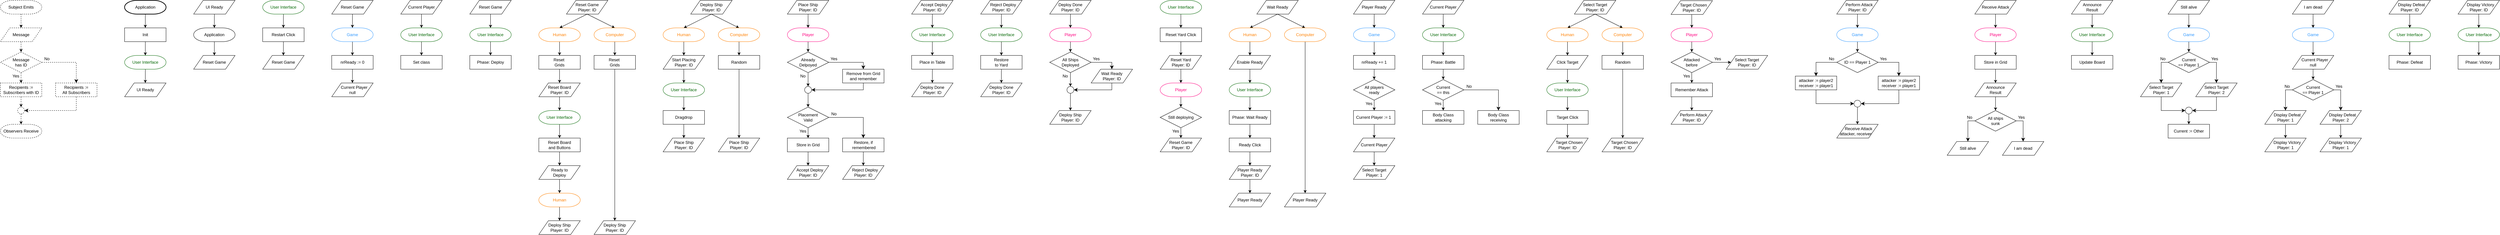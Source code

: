 <mxfile>
    <diagram id="Xxi2teXrWEbcAyIqJvam" name="Page-1">
        <mxGraphModel dx="2253" dy="797" grid="1" gridSize="10" guides="1" tooltips="1" connect="1" arrows="1" fold="1" page="0" pageScale="1" pageWidth="1654" pageHeight="2336" background="none" math="0" shadow="0">
            <root>
                <mxCell id="0"/>
                <mxCell id="1" parent="0"/>
                <mxCell id="10" value="Reset Game" style="shape=parallelogram;html=1;strokeWidth=1;perimeter=parallelogramPerimeter;whiteSpace=wrap;rounded=0;arcSize=12;size=0.23;fillColor=none;" parent="1" vertex="1">
                    <mxGeometry x="-440" y="240" width="120" height="40" as="geometry"/>
                </mxCell>
                <mxCell id="128" style="edgeStyle=none;html=1;exitX=0.5;exitY=1;exitDx=0;exitDy=0;entryX=0.5;entryY=0;entryDx=0;entryDy=0;strokeColor=default;" parent="1" source="55" target="103" edge="1">
                    <mxGeometry relative="1" as="geometry"/>
                </mxCell>
                <mxCell id="55" value="Reset&amp;nbsp;&lt;br&gt;Grids" style="rounded=0;whiteSpace=wrap;html=1;fillColor=none;" parent="1" vertex="1">
                    <mxGeometry x="560" y="240" width="120" height="40" as="geometry"/>
                </mxCell>
                <mxCell id="168" style="edgeStyle=none;html=1;entryX=0.5;entryY=0;entryDx=0;entryDy=0;strokeColor=default;" parent="1" source="59" target="63" edge="1">
                    <mxGeometry relative="1" as="geometry"/>
                </mxCell>
                <mxCell id="59" value="Reset Board&lt;br&gt;and Buttons" style="rounded=0;whiteSpace=wrap;html=1;fillColor=none;" parent="1" vertex="1">
                    <mxGeometry x="560" y="480" width="120" height="40" as="geometry"/>
                </mxCell>
                <mxCell id="169" style="edgeStyle=none;html=1;entryX=0.5;entryY=0;entryDx=0;entryDy=0;entryPerimeter=0;strokeColor=default;" parent="1" source="63" target="167" edge="1">
                    <mxGeometry relative="1" as="geometry"/>
                </mxCell>
                <mxCell id="63" value="Ready to&lt;br&gt;Deploy" style="shape=parallelogram;html=1;strokeWidth=1;perimeter=parallelogramPerimeter;whiteSpace=wrap;rounded=0;arcSize=12;size=0.23;fillColor=none;" parent="1" vertex="1">
                    <mxGeometry x="560" y="560" width="120" height="40" as="geometry"/>
                </mxCell>
                <mxCell id="239" style="edgeStyle=none;html=1;entryX=0.5;entryY=0;entryDx=0;entryDy=0;strokeColor=default;fontColor=#CCCC00;" parent="1" source="79" target="55" edge="1">
                    <mxGeometry relative="1" as="geometry"/>
                </mxCell>
                <mxCell id="79" value="Human" style="strokeWidth=1;html=1;shape=mxgraph.flowchart.terminator;whiteSpace=wrap;rounded=0;fillColor=none;fixedWidth=0;perimeter=rectanglePerimeter;expand=1;autosize=0;strokeColor=#FF8000;fontColor=#FF8000;" parent="1" vertex="1">
                    <mxGeometry x="560" y="160" width="120" height="40" as="geometry"/>
                </mxCell>
                <mxCell id="151" style="edgeStyle=none;html=1;exitX=0.5;exitY=1;exitDx=0;exitDy=0;exitPerimeter=0;entryX=0.5;entryY=0;entryDx=0;entryDy=0;strokeColor=default;" parent="1" source="80" target="59" edge="1">
                    <mxGeometry relative="1" as="geometry"/>
                </mxCell>
                <mxCell id="80" value="User Interface" style="strokeWidth=1;html=1;shape=mxgraph.flowchart.terminator;whiteSpace=wrap;rounded=0;fillColor=none;fixedWidth=0;perimeter=rectanglePerimeter;expand=1;autosize=0;strokeColor=#006600;fontColor=#006600;" parent="1" vertex="1">
                    <mxGeometry x="560" y="400" width="120" height="40" as="geometry"/>
                </mxCell>
                <mxCell id="159" style="edgeStyle=none;html=1;exitX=0.5;exitY=1;exitDx=0;exitDy=0;entryX=0.5;entryY=0;entryDx=0;entryDy=0;entryPerimeter=0;strokeColor=default;" parent="1" source="103" target="80" edge="1">
                    <mxGeometry relative="1" as="geometry"/>
                </mxCell>
                <mxCell id="103" value="Reset Board&lt;br&gt;Player: ID" style="shape=parallelogram;html=1;strokeWidth=1;perimeter=parallelogramPerimeter;whiteSpace=wrap;rounded=0;arcSize=12;size=0.23;fillColor=none;" parent="1" vertex="1">
                    <mxGeometry x="560" y="320" width="120" height="40" as="geometry"/>
                </mxCell>
                <mxCell id="143" style="edgeStyle=none;html=1;exitX=0.5;exitY=1;exitDx=0;exitDy=0;exitPerimeter=0;entryX=0.5;entryY=0;entryDx=0;entryDy=0;strokeColor=default;" parent="1" source="109" target="111" edge="1">
                    <mxGeometry relative="1" as="geometry"/>
                </mxCell>
                <mxCell id="109" value="User Interface" style="strokeWidth=1;html=1;shape=mxgraph.flowchart.terminator;whiteSpace=wrap;rounded=0;fillColor=none;fixedWidth=0;perimeter=rectanglePerimeter;expand=1;autosize=0;strokeColor=#006600;fontColor=#006600;" parent="1" vertex="1">
                    <mxGeometry x="-240" y="80" width="120" height="40" as="geometry"/>
                </mxCell>
                <mxCell id="317" style="edgeStyle=none;html=1;entryX=0.5;entryY=0;entryDx=0;entryDy=0;strokeColor=default;fontColor=#CCCC00;" parent="1" source="111" target="570" edge="1">
                    <mxGeometry relative="1" as="geometry">
                        <mxPoint x="-180" y="230" as="targetPoint"/>
                    </mxGeometry>
                </mxCell>
                <mxCell id="111" value="Restart Click" style="rounded=0;whiteSpace=wrap;html=1;fillColor=none;" parent="1" vertex="1">
                    <mxGeometry x="-240" y="160" width="120" height="40" as="geometry"/>
                </mxCell>
                <mxCell id="662" style="edgeStyle=none;html=1;exitX=0.5;exitY=1;exitDx=0;exitDy=0;entryX=0.5;entryY=0;entryDx=0;entryDy=0;entryPerimeter=0;" parent="1" source="130" target="79" edge="1">
                    <mxGeometry relative="1" as="geometry"/>
                </mxCell>
                <mxCell id="663" style="edgeStyle=none;html=1;exitX=0.5;exitY=1;exitDx=0;exitDy=0;entryX=0.5;entryY=0;entryDx=0;entryDy=0;entryPerimeter=0;" parent="1" source="130" target="133" edge="1">
                    <mxGeometry relative="1" as="geometry"/>
                </mxCell>
                <mxCell id="130" value="Reset Game&lt;br&gt;Player: ID" style="shape=parallelogram;html=1;strokeWidth=1;perimeter=parallelogramPerimeter;whiteSpace=wrap;rounded=0;arcSize=12;size=0.23;fillColor=none;" parent="1" vertex="1">
                    <mxGeometry x="640" y="80" width="120" height="40" as="geometry"/>
                </mxCell>
                <mxCell id="131" style="edgeStyle=none;html=1;exitX=0.5;exitY=1;exitDx=0;exitDy=0;entryX=0.5;entryY=0;entryDx=0;entryDy=0;strokeColor=default;" parent="1" source="132" target="134" edge="1">
                    <mxGeometry relative="1" as="geometry"/>
                </mxCell>
                <mxCell id="132" value="Reset&amp;nbsp;&lt;br&gt;Grids" style="rounded=0;whiteSpace=wrap;html=1;fillColor=none;" parent="1" vertex="1">
                    <mxGeometry x="720" y="240" width="120" height="40" as="geometry"/>
                </mxCell>
                <mxCell id="240" style="edgeStyle=none;html=1;entryX=0.5;entryY=0;entryDx=0;entryDy=0;strokeColor=default;fontColor=#CCCC00;" parent="1" source="133" target="132" edge="1">
                    <mxGeometry relative="1" as="geometry"/>
                </mxCell>
                <mxCell id="133" value="Computer" style="strokeWidth=1;html=1;shape=mxgraph.flowchart.terminator;whiteSpace=wrap;rounded=0;fillColor=none;fixedWidth=0;perimeter=rectanglePerimeter;expand=1;autosize=0;strokeColor=#FF8000;fontColor=#FF8000;" parent="1" vertex="1">
                    <mxGeometry x="720" y="160" width="120" height="40" as="geometry"/>
                </mxCell>
                <mxCell id="134" value="Deploy Ship&lt;br&gt;Player: ID" style="shape=parallelogram;html=1;strokeWidth=1;perimeter=parallelogramPerimeter;whiteSpace=wrap;rounded=0;arcSize=12;size=0.23;fillColor=none;" parent="1" vertex="1">
                    <mxGeometry x="720" y="720" width="120" height="40" as="geometry"/>
                </mxCell>
                <mxCell id="318" style="edgeStyle=none;html=1;entryX=0.5;entryY=0;entryDx=0;entryDy=0;strokeColor=default;fontColor=#CCCC00;exitX=0.5;exitY=1;exitDx=0;exitDy=0;exitPerimeter=0;" parent="1" source="738" target="10" edge="1">
                    <mxGeometry relative="1" as="geometry">
                        <mxPoint x="-380" y="200" as="sourcePoint"/>
                    </mxGeometry>
                </mxCell>
                <mxCell id="183" style="edgeStyle=none;html=1;entryX=0.5;entryY=0;entryDx=0;entryDy=0;strokeColor=default;fontColor=#FFFFFF;" parent="1" source="162" target="180" edge="1">
                    <mxGeometry relative="1" as="geometry"/>
                </mxCell>
                <mxCell id="162" value="Human" style="strokeWidth=1;html=1;shape=mxgraph.flowchart.terminator;whiteSpace=wrap;rounded=0;fillColor=none;fixedWidth=0;perimeter=rectanglePerimeter;expand=1;autosize=0;strokeColor=#FF8000;fontColor=#FF8000;" parent="1" vertex="1">
                    <mxGeometry x="920" y="160" width="120" height="40" as="geometry"/>
                </mxCell>
                <mxCell id="163" style="edgeStyle=none;html=1;exitX=0.5;exitY=1;exitDx=0;exitDy=0;entryX=0.5;entryY=0;entryDx=0;entryDy=0;entryPerimeter=0;strokeColor=default;" parent="1" source="165" target="166" edge="1">
                    <mxGeometry relative="1" as="geometry"/>
                </mxCell>
                <mxCell id="164" style="edgeStyle=none;html=1;exitX=0.5;exitY=1;exitDx=0;exitDy=0;entryX=0.5;entryY=0;entryDx=0;entryDy=0;entryPerimeter=0;strokeColor=default;" parent="1" source="165" target="162" edge="1">
                    <mxGeometry relative="1" as="geometry"/>
                </mxCell>
                <mxCell id="165" value="Deploy Ship&lt;br&gt;Player: ID" style="shape=parallelogram;html=1;strokeWidth=1;perimeter=parallelogramPerimeter;whiteSpace=wrap;rounded=0;arcSize=12;size=0.23;fillColor=none;" parent="1" vertex="1">
                    <mxGeometry x="1000" y="80" width="120" height="40" as="geometry"/>
                </mxCell>
                <mxCell id="203" style="edgeStyle=none;html=1;entryX=0.5;entryY=0;entryDx=0;entryDy=0;strokeColor=default;fontColor=#FFFFFF;" parent="1" source="166" target="200" edge="1">
                    <mxGeometry relative="1" as="geometry"/>
                </mxCell>
                <mxCell id="166" value="Computer" style="strokeWidth=1;html=1;shape=mxgraph.flowchart.terminator;whiteSpace=wrap;rounded=0;fillColor=none;fixedWidth=0;perimeter=rectanglePerimeter;expand=1;autosize=0;strokeColor=#FF8000;fontColor=#FF8000;" parent="1" vertex="1">
                    <mxGeometry x="1080" y="160" width="120" height="40" as="geometry"/>
                </mxCell>
                <mxCell id="171" style="edgeStyle=none;html=1;entryX=0.5;entryY=0;entryDx=0;entryDy=0;strokeColor=default;" parent="1" source="167" target="170" edge="1">
                    <mxGeometry relative="1" as="geometry"/>
                </mxCell>
                <mxCell id="167" value="Human" style="strokeWidth=1;html=1;shape=mxgraph.flowchart.terminator;whiteSpace=wrap;rounded=0;fillColor=none;fixedWidth=0;perimeter=rectanglePerimeter;expand=1;autosize=0;strokeColor=#FF8000;fontColor=#FF8000;" parent="1" vertex="1">
                    <mxGeometry x="560" y="640" width="120" height="40" as="geometry"/>
                </mxCell>
                <mxCell id="170" value="Deploy Ship&lt;br&gt;Player: ID" style="shape=parallelogram;html=1;strokeWidth=1;perimeter=parallelogramPerimeter;whiteSpace=wrap;rounded=0;arcSize=12;size=0.23;fillColor=none;" parent="1" vertex="1">
                    <mxGeometry x="560" y="720" width="120" height="40" as="geometry"/>
                </mxCell>
                <mxCell id="547" style="edgeStyle=none;html=1;entryX=0.5;entryY=0;entryDx=0;entryDy=0;entryPerimeter=0;dashed=1;" parent="1" source="172" target="543" edge="1">
                    <mxGeometry relative="1" as="geometry"/>
                </mxCell>
                <mxCell id="172" value="Message" style="shape=parallelogram;html=1;strokeWidth=1;perimeter=parallelogramPerimeter;whiteSpace=wrap;rounded=0;arcSize=12;size=0.23;fillColor=none;fontColor=default;strokeColor=default;dashed=1;" parent="1" vertex="1">
                    <mxGeometry x="-1000" y="160" width="120" height="40" as="geometry"/>
                </mxCell>
                <mxCell id="174" style="edgeStyle=none;html=1;entryX=0.5;entryY=0;entryDx=0;entryDy=0;strokeColor=default;fontColor=#FFFFFF;dashed=1;" parent="1" source="173" target="172" edge="1">
                    <mxGeometry relative="1" as="geometry"/>
                </mxCell>
                <mxCell id="173" value="Subject Emits" style="strokeWidth=1;html=1;shape=mxgraph.flowchart.terminator;whiteSpace=wrap;rounded=0;fillColor=none;fixedWidth=0;perimeter=rectanglePerimeter;expand=1;autosize=0;fontColor=default;strokeColor=default;dashed=1;" parent="1" vertex="1">
                    <mxGeometry x="-1000" y="80" width="120" height="40" as="geometry"/>
                </mxCell>
                <mxCell id="176" value="Observers&amp;nbsp;Receive" style="strokeWidth=1;html=1;shape=mxgraph.flowchart.terminator;whiteSpace=wrap;rounded=0;fillColor=none;fixedWidth=0;perimeter=rectanglePerimeter;expand=1;autosize=0;fontColor=default;strokeColor=default;dashed=1;" parent="1" vertex="1">
                    <mxGeometry x="-1000" y="440" width="120" height="40" as="geometry"/>
                </mxCell>
                <mxCell id="179" value="User Interface" style="strokeWidth=1;html=1;shape=mxgraph.flowchart.terminator;whiteSpace=wrap;rounded=0;fillColor=none;fixedWidth=0;perimeter=rectanglePerimeter;expand=1;autosize=0;strokeColor=#006600;fontColor=#006600;" parent="1" vertex="1">
                    <mxGeometry x="920" y="320" width="120" height="40" as="geometry"/>
                </mxCell>
                <mxCell id="184" style="edgeStyle=none;html=1;entryX=0.5;entryY=0;entryDx=0;entryDy=0;entryPerimeter=0;strokeColor=default;fontColor=#FFFFFF;" parent="1" source="180" target="179" edge="1">
                    <mxGeometry relative="1" as="geometry"/>
                </mxCell>
                <mxCell id="180" value="Start Placing&lt;br&gt;Player: ID" style="shape=parallelogram;html=1;strokeWidth=1;perimeter=parallelogramPerimeter;whiteSpace=wrap;rounded=0;arcSize=12;size=0.23;fillColor=none;" parent="1" vertex="1">
                    <mxGeometry x="920" y="240" width="120" height="40" as="geometry"/>
                </mxCell>
                <mxCell id="191" style="edgeStyle=none;html=1;entryX=0.5;entryY=0;entryDx=0;entryDy=0;strokeColor=default;fontColor=#FFFFFF;" parent="1" source="187" target="190" edge="1">
                    <mxGeometry relative="1" as="geometry"/>
                </mxCell>
                <mxCell id="187" value="Placement&lt;br&gt;Valid" style="strokeWidth=1;html=1;shape=mxgraph.flowchart.decision;whiteSpace=wrap;fillColor=none;" parent="1" vertex="1">
                    <mxGeometry x="1280" y="390" width="120" height="60" as="geometry"/>
                </mxCell>
                <mxCell id="188" value="Yes" style="text;html=1;strokeColor=none;fillColor=none;align=center;verticalAlign=middle;whiteSpace=wrap;rounded=0;strokeWidth=1;" parent="1" vertex="1">
                    <mxGeometry x="1310" y="450" width="30" height="20" as="geometry"/>
                </mxCell>
                <mxCell id="623" style="edgeStyle=none;html=1;entryX=0.5;entryY=0;entryDx=0;entryDy=0;" parent="1" source="190" target="622" edge="1">
                    <mxGeometry relative="1" as="geometry"/>
                </mxCell>
                <mxCell id="190" value="Store in Grid" style="rounded=0;whiteSpace=wrap;html=1;fillColor=none;" parent="1" vertex="1">
                    <mxGeometry x="1280" y="480" width="120" height="40" as="geometry"/>
                </mxCell>
                <mxCell id="320" style="edgeStyle=none;html=1;entryX=0.5;entryY=0;entryDx=0;entryDy=0;strokeColor=default;fontColor=#CCCC00;exitX=0.5;exitY=1;exitDx=0;exitDy=0;exitPerimeter=0;" parent="1" source="179" target="319" edge="1">
                    <mxGeometry relative="1" as="geometry">
                        <mxPoint x="980" y="440" as="sourcePoint"/>
                    </mxGeometry>
                </mxCell>
                <mxCell id="199" style="edgeStyle=none;html=1;strokeColor=default;fontColor=#FFFFFF;entryX=0.5;entryY=0;entryDx=0;entryDy=0;entryPerimeter=0;" parent="1" source="198" target="207" edge="1">
                    <mxGeometry relative="1" as="geometry">
                        <mxPoint x="1380" y="150" as="targetPoint"/>
                    </mxGeometry>
                </mxCell>
                <mxCell id="198" value="Place Ship&lt;br&gt;Player: ID" style="shape=parallelogram;html=1;strokeWidth=1;perimeter=parallelogramPerimeter;whiteSpace=wrap;rounded=0;arcSize=12;size=0.23;fillColor=none;" parent="1" vertex="1">
                    <mxGeometry x="1280" y="80" width="120" height="40" as="geometry"/>
                </mxCell>
                <mxCell id="202" style="edgeStyle=none;html=1;entryX=0.5;entryY=0;entryDx=0;entryDy=0;strokeColor=default;fontColor=#FFFFFF;" parent="1" source="200" target="201" edge="1">
                    <mxGeometry relative="1" as="geometry"/>
                </mxCell>
                <mxCell id="200" value="Random" style="rounded=0;whiteSpace=wrap;html=1;fillColor=none;" parent="1" vertex="1">
                    <mxGeometry x="1080" y="240" width="120" height="40" as="geometry"/>
                </mxCell>
                <mxCell id="201" value="Place Ship&lt;br&gt;Player: ID" style="shape=parallelogram;html=1;strokeWidth=1;perimeter=parallelogramPerimeter;whiteSpace=wrap;rounded=0;arcSize=12;size=0.23;fillColor=none;" parent="1" vertex="1">
                    <mxGeometry x="1080" y="480" width="120" height="40" as="geometry"/>
                </mxCell>
                <mxCell id="605" style="edgeStyle=none;html=1;entryX=0.5;entryY=0;entryDx=0;entryDy=0;entryPerimeter=0;" parent="1" source="207" target="599" edge="1">
                    <mxGeometry relative="1" as="geometry"/>
                </mxCell>
                <mxCell id="207" value="Player" style="strokeWidth=1;html=1;shape=mxgraph.flowchart.terminator;whiteSpace=wrap;rounded=0;fillColor=none;fixedWidth=0;perimeter=rectanglePerimeter;expand=1;autosize=0;strokeColor=#FF0080;fontColor=#FF0080;fontStyle=0" parent="1" vertex="1">
                    <mxGeometry x="1280" y="160" width="120" height="40" as="geometry"/>
                </mxCell>
                <mxCell id="328" style="edgeStyle=none;html=1;entryX=0.5;entryY=0;entryDx=0;entryDy=0;strokeColor=default;fontColor=#CCCC00;" parent="1" source="212" target="327" edge="1">
                    <mxGeometry relative="1" as="geometry"/>
                </mxCell>
                <mxCell id="212" value="Reset Yard Click" style="rounded=0;whiteSpace=wrap;html=1;fillColor=none;" parent="1" vertex="1">
                    <mxGeometry x="2360" y="160" width="120" height="40" as="geometry"/>
                </mxCell>
                <mxCell id="217" value="Reset Game&lt;br&gt;Player: ID" style="shape=parallelogram;html=1;strokeWidth=1;perimeter=parallelogramPerimeter;whiteSpace=wrap;rounded=0;arcSize=12;size=0.23;fillColor=none;" parent="1" vertex="1">
                    <mxGeometry x="2360" y="480" width="120" height="40" as="geometry"/>
                </mxCell>
                <mxCell id="285" style="edgeStyle=none;html=1;entryX=0.5;entryY=0;entryDx=0;entryDy=0;strokeColor=default;fontColor=#CCCC00;" parent="1" source="282" target="284" edge="1">
                    <mxGeometry relative="1" as="geometry"/>
                </mxCell>
                <mxCell id="282" value="User Interface" style="strokeWidth=1;html=1;shape=mxgraph.flowchart.terminator;whiteSpace=wrap;rounded=0;fillColor=none;fixedWidth=0;perimeter=rectanglePerimeter;expand=1;autosize=0;strokeColor=#006600;fontColor=#006600;" parent="1" vertex="1">
                    <mxGeometry x="2560" y="320" width="120" height="40" as="geometry"/>
                </mxCell>
                <mxCell id="680" style="edgeStyle=none;html=1;exitX=0.5;exitY=1;exitDx=0;exitDy=0;entryX=0.5;entryY=0;entryDx=0;entryDy=0;" parent="1" source="284" target="679" edge="1">
                    <mxGeometry relative="1" as="geometry"/>
                </mxCell>
                <mxCell id="284" value="Phase: Wait Ready" style="rounded=0;whiteSpace=wrap;html=1;fillColor=none;" parent="1" vertex="1">
                    <mxGeometry x="2560" y="400" width="120" height="40" as="geometry"/>
                </mxCell>
                <mxCell id="291" style="edgeStyle=none;html=1;exitX=0.5;exitY=1;exitDx=0;exitDy=0;entryX=0.5;entryY=0;entryDx=0;entryDy=0;entryPerimeter=0;strokeColor=default;fontColor=#CCCC00;" parent="1" source="287" target="289" edge="1">
                    <mxGeometry relative="1" as="geometry"/>
                </mxCell>
                <mxCell id="292" style="edgeStyle=none;html=1;exitX=0.5;exitY=1;exitDx=0;exitDy=0;entryX=0.5;entryY=0;entryDx=0;entryDy=0;entryPerimeter=0;strokeColor=default;fontColor=#CCCC00;" parent="1" source="287" target="290" edge="1">
                    <mxGeometry relative="1" as="geometry"/>
                </mxCell>
                <mxCell id="287" value="Wait Ready" style="shape=parallelogram;html=1;strokeWidth=1;perimeter=parallelogramPerimeter;whiteSpace=wrap;rounded=0;arcSize=12;size=0.23;fillColor=none;" parent="1" vertex="1">
                    <mxGeometry x="2640" y="80" width="120" height="40" as="geometry"/>
                </mxCell>
                <mxCell id="295" style="edgeStyle=none;html=1;entryX=0.5;entryY=0;entryDx=0;entryDy=0;strokeColor=default;fontColor=#CCCC00;" parent="1" source="289" target="293" edge="1">
                    <mxGeometry relative="1" as="geometry"/>
                </mxCell>
                <mxCell id="289" value="Human" style="strokeWidth=1;html=1;shape=mxgraph.flowchart.terminator;whiteSpace=wrap;rounded=0;fillColor=none;fixedWidth=0;perimeter=rectanglePerimeter;expand=1;autosize=0;strokeColor=#FF8000;fontColor=#FF8000;" parent="1" vertex="1">
                    <mxGeometry x="2560" y="160" width="120" height="40" as="geometry"/>
                </mxCell>
                <mxCell id="314" style="edgeStyle=none;html=1;entryX=0.5;entryY=0;entryDx=0;entryDy=0;strokeColor=default;fontColor=#CCCC00;" parent="1" source="290" target="311" edge="1">
                    <mxGeometry relative="1" as="geometry">
                        <mxPoint x="2780" y="530" as="targetPoint"/>
                    </mxGeometry>
                </mxCell>
                <mxCell id="290" value="Computer" style="strokeWidth=1;html=1;shape=mxgraph.flowchart.terminator;whiteSpace=wrap;rounded=0;fillColor=none;fixedWidth=0;perimeter=rectanglePerimeter;expand=1;autosize=0;strokeColor=#FF8000;fontColor=#FF8000;" parent="1" vertex="1">
                    <mxGeometry x="2720" y="160" width="120" height="40" as="geometry"/>
                </mxCell>
                <mxCell id="294" style="edgeStyle=none;html=1;entryX=0.5;entryY=0;entryDx=0;entryDy=0;entryPerimeter=0;strokeColor=default;fontColor=#CCCC00;" parent="1" source="293" target="282" edge="1">
                    <mxGeometry relative="1" as="geometry"/>
                </mxCell>
                <mxCell id="293" value="Enable Ready" style="shape=parallelogram;html=1;strokeWidth=1;perimeter=parallelogramPerimeter;whiteSpace=wrap;rounded=0;arcSize=12;size=0.23;fillColor=none;" parent="1" vertex="1">
                    <mxGeometry x="2560" y="240" width="120" height="40" as="geometry"/>
                </mxCell>
                <mxCell id="311" value="Player Ready" style="shape=parallelogram;html=1;strokeWidth=1;perimeter=parallelogramPerimeter;whiteSpace=wrap;rounded=0;arcSize=12;size=0.23;fillColor=none;" parent="1" vertex="1">
                    <mxGeometry x="2720" y="640" width="120" height="40" as="geometry"/>
                </mxCell>
                <mxCell id="321" style="edgeStyle=none;html=1;strokeColor=default;fontColor=#CCCC00;entryX=0.5;entryY=0;entryDx=0;entryDy=0;" parent="1" source="319" target="574" edge="1">
                    <mxGeometry relative="1" as="geometry">
                        <mxPoint x="980" y="470" as="targetPoint"/>
                    </mxGeometry>
                </mxCell>
                <mxCell id="319" value="Dragdrop" style="rounded=0;whiteSpace=wrap;html=1;fillColor=none;" parent="1" vertex="1">
                    <mxGeometry x="920" y="400" width="120" height="40" as="geometry"/>
                </mxCell>
                <mxCell id="326" style="edgeStyle=none;html=1;entryX=0.5;entryY=0;entryDx=0;entryDy=0;strokeColor=default;fontColor=#CCCC00;" parent="1" source="323" target="212" edge="1">
                    <mxGeometry relative="1" as="geometry"/>
                </mxCell>
                <mxCell id="323" value="User Interface" style="strokeWidth=1;html=1;shape=mxgraph.flowchart.terminator;whiteSpace=wrap;rounded=0;fillColor=none;fixedWidth=0;perimeter=rectanglePerimeter;expand=1;autosize=0;strokeColor=#006600;fontColor=#006600;" parent="1" vertex="1">
                    <mxGeometry x="2360" y="80" width="120" height="40" as="geometry"/>
                </mxCell>
                <mxCell id="330" style="edgeStyle=none;html=1;entryX=0.5;entryY=0;entryDx=0;entryDy=0;entryPerimeter=0;strokeColor=default;fontColor=#CCCC00;" parent="1" source="327" target="571" edge="1">
                    <mxGeometry relative="1" as="geometry">
                        <mxPoint x="2420" y="320" as="targetPoint"/>
                    </mxGeometry>
                </mxCell>
                <mxCell id="327" value="Reset Yard&lt;br&gt;Player: ID" style="shape=parallelogram;html=1;strokeWidth=1;perimeter=parallelogramPerimeter;whiteSpace=wrap;rounded=0;arcSize=12;size=0.23;fillColor=none;" parent="1" vertex="1">
                    <mxGeometry x="2360" y="240" width="120" height="40" as="geometry"/>
                </mxCell>
                <mxCell id="334" style="edgeStyle=none;html=1;entryX=0.5;entryY=0;entryDx=0;entryDy=0;entryPerimeter=0;strokeColor=default;fontColor=#CCCC00;exitX=0.5;exitY=1;exitDx=0;exitDy=0;exitPerimeter=0;" parent="1" source="571" target="331" edge="1">
                    <mxGeometry relative="1" as="geometry">
                        <mxPoint x="2420" y="360" as="sourcePoint"/>
                    </mxGeometry>
                </mxCell>
                <mxCell id="333" style="edgeStyle=none;html=1;entryX=0.5;entryY=0;entryDx=0;entryDy=0;strokeColor=default;fontColor=#CCCC00;" parent="1" source="331" target="217" edge="1">
                    <mxGeometry relative="1" as="geometry"/>
                </mxCell>
                <mxCell id="331" value="Still deploying" style="strokeWidth=1;html=1;shape=mxgraph.flowchart.decision;whiteSpace=wrap;fillColor=none;" parent="1" vertex="1">
                    <mxGeometry x="2360" y="390" width="120" height="60" as="geometry"/>
                </mxCell>
                <mxCell id="332" value="Yes" style="text;html=1;strokeColor=none;fillColor=none;align=center;verticalAlign=middle;whiteSpace=wrap;rounded=0;strokeWidth=1;" parent="1" vertex="1">
                    <mxGeometry x="2390" y="450" width="30" height="20" as="geometry"/>
                </mxCell>
                <mxCell id="557" style="edgeStyle=none;html=1;entryX=0.5;entryY=0;entryDx=0;entryDy=0;" parent="1" source="336" target="556" edge="1">
                    <mxGeometry relative="1" as="geometry"/>
                </mxCell>
                <mxCell id="336" value="Game" style="strokeWidth=1;html=1;shape=mxgraph.flowchart.terminator;whiteSpace=wrap;rounded=0;fillColor=none;fixedWidth=0;perimeter=rectanglePerimeter;expand=1;autosize=0;strokeColor=#3399FF;fontColor=#3399FF;" parent="1" vertex="1">
                    <mxGeometry x="2920" y="160" width="120" height="40" as="geometry"/>
                </mxCell>
                <mxCell id="339" style="edgeStyle=none;html=1;entryX=0.5;entryY=0;entryDx=0;entryDy=0;entryPerimeter=0;strokeColor=default;fontColor=#3399FF;" parent="1" source="337" target="336" edge="1">
                    <mxGeometry relative="1" as="geometry"/>
                </mxCell>
                <mxCell id="337" value="Player Ready" style="shape=parallelogram;html=1;strokeWidth=1;perimeter=parallelogramPerimeter;whiteSpace=wrap;rounded=0;arcSize=12;size=0.23;fillColor=none;" parent="1" vertex="1">
                    <mxGeometry x="2920" y="80" width="120" height="40" as="geometry"/>
                </mxCell>
                <mxCell id="344" style="edgeStyle=none;html=1;entryX=0.5;entryY=0;entryDx=0;entryDy=0;strokeColor=default;fontColor=#3399FF;" parent="1" source="338" target="342" edge="1">
                    <mxGeometry relative="1" as="geometry"/>
                </mxCell>
                <mxCell id="338" value="All players&lt;br&gt;ready" style="strokeWidth=1;html=1;shape=mxgraph.flowchart.decision;whiteSpace=wrap;fillColor=none;" parent="1" vertex="1">
                    <mxGeometry x="2920" y="310" width="120" height="60" as="geometry"/>
                </mxCell>
                <mxCell id="657" style="edgeStyle=none;html=1;entryX=0.5;entryY=0;entryDx=0;entryDy=0;" parent="1" source="341" target="656" edge="1">
                    <mxGeometry relative="1" as="geometry"/>
                </mxCell>
                <mxCell id="341" value="Current Player" style="shape=parallelogram;html=1;strokeWidth=1;perimeter=parallelogramPerimeter;whiteSpace=wrap;rounded=0;arcSize=12;size=0.23;fillColor=none;" parent="1" vertex="1">
                    <mxGeometry x="2920" y="480" width="120" height="40" as="geometry"/>
                </mxCell>
                <mxCell id="343" style="edgeStyle=none;html=1;entryX=0.5;entryY=0;entryDx=0;entryDy=0;strokeColor=default;fontColor=#3399FF;" parent="1" source="342" target="341" edge="1">
                    <mxGeometry relative="1" as="geometry"/>
                </mxCell>
                <mxCell id="342" value="Current Player := 1&amp;nbsp;" style="rounded=0;whiteSpace=wrap;html=1;fillColor=none;" parent="1" vertex="1">
                    <mxGeometry x="2920" y="400" width="120" height="40" as="geometry"/>
                </mxCell>
                <mxCell id="345" value="Yes" style="text;html=1;strokeColor=none;fillColor=none;align=center;verticalAlign=middle;whiteSpace=wrap;rounded=0;strokeWidth=1;" parent="1" vertex="1">
                    <mxGeometry x="2950" y="370" width="30" height="20" as="geometry"/>
                </mxCell>
                <mxCell id="346" style="edgeStyle=none;html=1;entryX=0.5;entryY=0;entryDx=0;entryDy=0;strokeColor=default;fontColor=#CCCC00;" parent="1" source="347" target="349" edge="1">
                    <mxGeometry relative="1" as="geometry"/>
                </mxCell>
                <mxCell id="347" value="User Interface" style="strokeWidth=1;html=1;shape=mxgraph.flowchart.terminator;whiteSpace=wrap;rounded=0;fillColor=none;fixedWidth=0;perimeter=rectanglePerimeter;expand=1;autosize=0;strokeColor=#006600;fontColor=#006600;" parent="1" vertex="1">
                    <mxGeometry x="3480" y="320" width="120" height="40" as="geometry"/>
                </mxCell>
                <mxCell id="422" style="edgeStyle=none;html=1;entryX=0.5;entryY=0;entryDx=0;entryDy=0;strokeColor=default;fontColor=#3399FF;" parent="1" source="349" target="421" edge="1">
                    <mxGeometry relative="1" as="geometry"/>
                </mxCell>
                <mxCell id="349" value="Target Click" style="rounded=0;whiteSpace=wrap;html=1;fillColor=none;" parent="1" vertex="1">
                    <mxGeometry x="3480" y="400" width="120" height="40" as="geometry"/>
                </mxCell>
                <mxCell id="350" style="edgeStyle=none;html=1;exitX=0.5;exitY=1;exitDx=0;exitDy=0;entryX=0.5;entryY=0;entryDx=0;entryDy=0;entryPerimeter=0;strokeColor=default;fontColor=#CCCC00;" parent="1" source="352" target="354" edge="1">
                    <mxGeometry relative="1" as="geometry"/>
                </mxCell>
                <mxCell id="351" style="edgeStyle=none;html=1;exitX=0.5;exitY=1;exitDx=0;exitDy=0;entryX=0.5;entryY=0;entryDx=0;entryDy=0;entryPerimeter=0;strokeColor=default;fontColor=#CCCC00;" parent="1" source="352" target="356" edge="1">
                    <mxGeometry relative="1" as="geometry"/>
                </mxCell>
                <mxCell id="352" value="Select Target&lt;br&gt;Player: ID" style="shape=parallelogram;html=1;strokeWidth=1;perimeter=parallelogramPerimeter;whiteSpace=wrap;rounded=0;arcSize=12;size=0.23;fillColor=none;" parent="1" vertex="1">
                    <mxGeometry x="3560" y="80" width="120" height="40" as="geometry"/>
                </mxCell>
                <mxCell id="353" style="edgeStyle=none;html=1;entryX=0.5;entryY=0;entryDx=0;entryDy=0;strokeColor=default;fontColor=#CCCC00;" parent="1" source="354" target="358" edge="1">
                    <mxGeometry relative="1" as="geometry"/>
                </mxCell>
                <mxCell id="354" value="Human" style="strokeWidth=1;html=1;shape=mxgraph.flowchart.terminator;whiteSpace=wrap;rounded=0;fillColor=none;fixedWidth=0;perimeter=rectanglePerimeter;expand=1;autosize=0;strokeColor=#FF8000;fontColor=#FF8000;" parent="1" vertex="1">
                    <mxGeometry x="3480" y="160" width="120" height="40" as="geometry"/>
                </mxCell>
                <mxCell id="363" style="edgeStyle=none;html=1;entryX=0.5;entryY=0;entryDx=0;entryDy=0;strokeColor=default;fontColor=#3399FF;" parent="1" source="356" target="362" edge="1">
                    <mxGeometry relative="1" as="geometry"/>
                </mxCell>
                <mxCell id="356" value="Computer" style="strokeWidth=1;html=1;shape=mxgraph.flowchart.terminator;whiteSpace=wrap;rounded=0;fillColor=none;fixedWidth=0;perimeter=rectanglePerimeter;expand=1;autosize=0;strokeColor=#FF8000;fontColor=#FF8000;" parent="1" vertex="1">
                    <mxGeometry x="3640" y="160" width="120" height="40" as="geometry"/>
                </mxCell>
                <mxCell id="357" style="edgeStyle=none;html=1;entryX=0.5;entryY=0;entryDx=0;entryDy=0;entryPerimeter=0;strokeColor=default;fontColor=#CCCC00;" parent="1" source="358" target="347" edge="1">
                    <mxGeometry relative="1" as="geometry"/>
                </mxCell>
                <mxCell id="358" value="Click Target" style="shape=parallelogram;html=1;strokeWidth=1;perimeter=parallelogramPerimeter;whiteSpace=wrap;rounded=0;arcSize=12;size=0.23;fillColor=none;" parent="1" vertex="1">
                    <mxGeometry x="3480" y="240" width="120" height="40" as="geometry"/>
                </mxCell>
                <mxCell id="359" value="&amp;nbsp; &amp;nbsp;Target Chosen&lt;br&gt;Player: ID" style="shape=parallelogram;html=1;strokeWidth=1;perimeter=parallelogramPerimeter;whiteSpace=wrap;rounded=0;arcSize=12;size=0.23;fillColor=none;" parent="1" vertex="1">
                    <mxGeometry x="3640" y="480" width="120" height="40" as="geometry"/>
                </mxCell>
                <mxCell id="360" style="edgeStyle=none;html=1;entryX=0.5;entryY=0;entryDx=0;entryDy=0;strokeColor=default;fontColor=#CCCC00;exitX=0.5;exitY=1;exitDx=0;exitDy=0;" parent="1" source="362" target="359" edge="1">
                    <mxGeometry relative="1" as="geometry">
                        <mxPoint x="3700" y="430" as="sourcePoint"/>
                    </mxGeometry>
                </mxCell>
                <mxCell id="362" value="Random" style="rounded=0;whiteSpace=wrap;html=1;fillColor=none;" parent="1" vertex="1">
                    <mxGeometry x="3640" y="240" width="120" height="40" as="geometry"/>
                </mxCell>
                <mxCell id="377" style="edgeStyle=none;html=1;entryX=0.5;entryY=0;entryDx=0;entryDy=0;strokeColor=default;fontColor=#CCCC00;" parent="1" source="378" target="380" edge="1">
                    <mxGeometry relative="1" as="geometry"/>
                </mxCell>
                <mxCell id="378" value="User Interface" style="strokeWidth=1;html=1;shape=mxgraph.flowchart.terminator;whiteSpace=wrap;rounded=0;fillColor=none;fixedWidth=0;perimeter=rectanglePerimeter;expand=1;autosize=0;strokeColor=#006600;fontColor=#006600;" parent="1" vertex="1">
                    <mxGeometry x="5000" y="160" width="120" height="40" as="geometry"/>
                </mxCell>
                <mxCell id="380" value="Update Board" style="rounded=0;whiteSpace=wrap;html=1;fillColor=none;" parent="1" vertex="1">
                    <mxGeometry x="5000" y="240" width="120" height="40" as="geometry"/>
                </mxCell>
                <mxCell id="388" style="edgeStyle=none;html=1;entryX=0.5;entryY=0;entryDx=0;entryDy=0;entryPerimeter=0;strokeColor=default;fontColor=#CCCC00;" parent="1" source="389" target="378" edge="1">
                    <mxGeometry relative="1" as="geometry"/>
                </mxCell>
                <mxCell id="389" value="Announce&lt;br&gt;Result" style="shape=parallelogram;html=1;strokeWidth=1;perimeter=parallelogramPerimeter;whiteSpace=wrap;rounded=0;arcSize=12;size=0.23;fillColor=none;" parent="1" vertex="1">
                    <mxGeometry x="5000" y="80" width="120" height="40" as="geometry"/>
                </mxCell>
                <mxCell id="421" value="&amp;nbsp; &amp;nbsp;Target Chosen&lt;br&gt;Player: ID" style="shape=parallelogram;html=1;strokeWidth=1;perimeter=parallelogramPerimeter;whiteSpace=wrap;rounded=0;arcSize=12;size=0.23;fillColor=none;" parent="1" vertex="1">
                    <mxGeometry x="3480" y="480" width="120" height="40" as="geometry"/>
                </mxCell>
                <mxCell id="425" style="edgeStyle=none;html=1;entryX=0.5;entryY=0;entryDx=0;entryDy=0;entryPerimeter=0;strokeColor=default;fontColor=#3399FF;" parent="1" source="426" target="427" edge="1">
                    <mxGeometry relative="1" as="geometry"/>
                </mxCell>
                <mxCell id="426" value="&amp;nbsp; &amp;nbsp;Target Chosen&lt;br&gt;Player: ID" style="shape=parallelogram;html=1;strokeWidth=1;perimeter=parallelogramPerimeter;whiteSpace=wrap;rounded=0;arcSize=12;size=0.23;fillColor=none;" parent="1" vertex="1">
                    <mxGeometry x="3840" y="81" width="120" height="40" as="geometry"/>
                </mxCell>
                <mxCell id="455" style="edgeStyle=none;html=1;strokeColor=default;fontColor=#3399FF;" parent="1" source="427" target="452" edge="1">
                    <mxGeometry relative="1" as="geometry"/>
                </mxCell>
                <mxCell id="427" value="Player" style="strokeWidth=1;html=1;shape=mxgraph.flowchart.terminator;whiteSpace=wrap;rounded=0;fillColor=none;fixedWidth=0;perimeter=rectanglePerimeter;expand=1;autosize=0;strokeColor=#FF0080;fontColor=#FF0080;fontStyle=0" parent="1" vertex="1">
                    <mxGeometry x="3840" y="160" width="120" height="40" as="geometry"/>
                </mxCell>
                <mxCell id="439" style="edgeStyle=none;html=1;entryX=0.5;entryY=0;entryDx=0;entryDy=0;entryPerimeter=0;strokeColor=default;fontColor=#3399FF;" parent="1" source="440" target="443" edge="1">
                    <mxGeometry relative="1" as="geometry"/>
                </mxCell>
                <mxCell id="440" value="Game" style="strokeWidth=1;html=1;shape=mxgraph.flowchart.terminator;whiteSpace=wrap;rounded=0;fillColor=none;fixedWidth=0;perimeter=rectanglePerimeter;expand=1;autosize=0;strokeColor=#3399FF;fontColor=#3399FF;" parent="1" vertex="1">
                    <mxGeometry x="4320" y="160" width="120" height="40" as="geometry"/>
                </mxCell>
                <mxCell id="441" style="edgeStyle=none;html=1;entryX=0.5;entryY=0;entryDx=0;entryDy=0;entryPerimeter=0;strokeColor=default;fontColor=#3399FF;exitX=0.5;exitY=1;exitDx=0;exitDy=0;" parent="1" source="463" target="440" edge="1">
                    <mxGeometry relative="1" as="geometry">
                        <mxPoint x="4380" y="120" as="sourcePoint"/>
                    </mxGeometry>
                </mxCell>
                <mxCell id="443" value="ID == Player 1" style="strokeWidth=1;html=1;shape=mxgraph.flowchart.decision;whiteSpace=wrap;fillColor=none;" parent="1" vertex="1">
                    <mxGeometry x="4320" y="230" width="120" height="60" as="geometry"/>
                </mxCell>
                <mxCell id="444" value="Yes" style="text;html=1;strokeColor=none;fillColor=none;align=center;verticalAlign=middle;whiteSpace=wrap;rounded=0;strokeWidth=1;" parent="1" vertex="1">
                    <mxGeometry x="4440" y="240" width="30" height="20" as="geometry"/>
                </mxCell>
                <mxCell id="447" value="" style="edgeStyle=segmentEdgeStyle;endArrow=classic;html=1;curved=0;rounded=0;endSize=8;startSize=8;strokeColor=default;fontColor=#3399FF;exitX=0;exitY=0.5;exitDx=0;exitDy=0;exitPerimeter=0;entryX=0.5;entryY=0;entryDx=0;entryDy=0;" parent="1" source="443" target="696" edge="1">
                    <mxGeometry width="50" height="50" relative="1" as="geometry">
                        <mxPoint x="4210" y="190" as="sourcePoint"/>
                        <mxPoint x="4290" y="320" as="targetPoint"/>
                        <Array as="points">
                            <mxPoint x="4260" y="260"/>
                        </Array>
                    </mxGeometry>
                </mxCell>
                <mxCell id="448" value="" style="edgeStyle=segmentEdgeStyle;endArrow=classic;html=1;curved=0;rounded=0;endSize=8;startSize=8;strokeColor=default;fontColor=#3399FF;exitX=1;exitY=0.5;exitDx=0;exitDy=0;exitPerimeter=0;entryX=0.5;entryY=0;entryDx=0;entryDy=0;" parent="1" source="443" target="698" edge="1">
                    <mxGeometry width="50" height="50" relative="1" as="geometry">
                        <mxPoint x="4430" y="260" as="sourcePoint"/>
                        <mxPoint x="4437.96" y="318" as="targetPoint"/>
                        <Array as="points">
                            <mxPoint x="4500" y="260"/>
                        </Array>
                    </mxGeometry>
                </mxCell>
                <mxCell id="449" value="No" style="text;html=1;strokeColor=none;fillColor=none;align=center;verticalAlign=middle;whiteSpace=wrap;rounded=0;strokeWidth=1;" parent="1" vertex="1">
                    <mxGeometry x="4290" y="240" width="30" height="20" as="geometry"/>
                </mxCell>
                <mxCell id="469" style="edgeStyle=none;html=1;exitX=1;exitY=0.5;exitDx=0;exitDy=0;exitPerimeter=0;strokeColor=default;fontColor=#3399FF;" parent="1" source="452" target="466" edge="1">
                    <mxGeometry relative="1" as="geometry"/>
                </mxCell>
                <mxCell id="470" style="edgeStyle=none;html=1;entryX=0.5;entryY=0;entryDx=0;entryDy=0;strokeColor=default;fontColor=#3399FF;" parent="1" source="452" target="464" edge="1">
                    <mxGeometry relative="1" as="geometry"/>
                </mxCell>
                <mxCell id="452" value="Attacked &lt;br&gt;before" style="strokeWidth=1;html=1;shape=mxgraph.flowchart.decision;whiteSpace=wrap;fillColor=none;" parent="1" vertex="1">
                    <mxGeometry x="3840" y="230" width="120" height="60" as="geometry"/>
                </mxCell>
                <mxCell id="453" value="Yes" style="text;html=1;strokeColor=none;fillColor=none;align=center;verticalAlign=middle;whiteSpace=wrap;rounded=0;strokeWidth=1;" parent="1" vertex="1">
                    <mxGeometry x="3870" y="290" width="30" height="20" as="geometry"/>
                </mxCell>
                <mxCell id="460" value="Yes" style="text;html=1;strokeColor=none;fillColor=none;align=center;verticalAlign=middle;whiteSpace=wrap;rounded=0;strokeWidth=1;" parent="1" vertex="1">
                    <mxGeometry x="3960" y="240" width="30" height="20" as="geometry"/>
                </mxCell>
                <mxCell id="461" value="&amp;nbsp; &amp;nbsp;Perform Attack&lt;br&gt;Player: ID" style="shape=parallelogram;html=1;strokeWidth=1;perimeter=parallelogramPerimeter;whiteSpace=wrap;rounded=0;arcSize=12;size=0.23;fillColor=none;" parent="1" vertex="1">
                    <mxGeometry x="3840" y="400" width="120" height="40" as="geometry"/>
                </mxCell>
                <mxCell id="463" value="&amp;nbsp; &amp;nbsp;Perform Attack&lt;br&gt;Player: ID" style="shape=parallelogram;html=1;strokeWidth=1;perimeter=parallelogramPerimeter;whiteSpace=wrap;rounded=0;arcSize=12;size=0.23;fillColor=none;" parent="1" vertex="1">
                    <mxGeometry x="4320" y="80" width="120" height="40" as="geometry"/>
                </mxCell>
                <mxCell id="465" style="edgeStyle=none;html=1;entryX=0.5;entryY=0;entryDx=0;entryDy=0;strokeColor=default;fontColor=#3399FF;" parent="1" source="464" target="461" edge="1">
                    <mxGeometry relative="1" as="geometry"/>
                </mxCell>
                <mxCell id="464" value="Remember Attack" style="rounded=0;whiteSpace=wrap;html=1;fillColor=none;" parent="1" vertex="1">
                    <mxGeometry x="3840" y="320" width="120" height="40" as="geometry"/>
                </mxCell>
                <mxCell id="466" value="Select Target&lt;br&gt;Player: ID" style="shape=parallelogram;html=1;strokeWidth=1;perimeter=parallelogramPerimeter;whiteSpace=wrap;rounded=0;arcSize=12;size=0.23;fillColor=none;" parent="1" vertex="1">
                    <mxGeometry x="4000" y="240" width="120" height="40" as="geometry"/>
                </mxCell>
                <mxCell id="473" style="edgeStyle=none;html=1;entryX=0.5;entryY=0;entryDx=0;entryDy=0;entryPerimeter=0;strokeColor=default;fontColor=#3399FF;" parent="1" source="474" target="476" edge="1">
                    <mxGeometry relative="1" as="geometry"/>
                </mxCell>
                <mxCell id="474" value="Game" style="strokeWidth=1;html=1;shape=mxgraph.flowchart.terminator;whiteSpace=wrap;rounded=0;fillColor=none;fixedWidth=0;perimeter=rectanglePerimeter;expand=1;autosize=0;strokeColor=#3399FF;fontColor=#3399FF;" parent="1" vertex="1">
                    <mxGeometry x="5280" y="160" width="120" height="40" as="geometry"/>
                </mxCell>
                <mxCell id="475" style="edgeStyle=none;html=1;entryX=0.5;entryY=0;entryDx=0;entryDy=0;entryPerimeter=0;strokeColor=default;fontColor=#3399FF;exitX=0.5;exitY=1;exitDx=0;exitDy=0;" parent="1" source="482" target="474" edge="1">
                    <mxGeometry relative="1" as="geometry">
                        <mxPoint x="5350" y="120" as="sourcePoint"/>
                    </mxGeometry>
                </mxCell>
                <mxCell id="476" value="Current&lt;br&gt;== Player 1" style="strokeWidth=1;html=1;shape=mxgraph.flowchart.decision;whiteSpace=wrap;fillColor=none;" parent="1" vertex="1">
                    <mxGeometry x="5280" y="230" width="120" height="60" as="geometry"/>
                </mxCell>
                <mxCell id="477" value="Yes" style="text;html=1;strokeColor=none;fillColor=none;align=center;verticalAlign=middle;whiteSpace=wrap;rounded=0;strokeWidth=1;" parent="1" vertex="1">
                    <mxGeometry x="5400" y="240" width="30" height="20" as="geometry"/>
                </mxCell>
                <mxCell id="478" value="Select Target&lt;br&gt;Player: 1" style="shape=parallelogram;html=1;strokeWidth=1;perimeter=parallelogramPerimeter;whiteSpace=wrap;rounded=0;arcSize=12;size=0.23;fillColor=none;" parent="1" vertex="1">
                    <mxGeometry x="5200" y="320" width="120" height="40" as="geometry"/>
                </mxCell>
                <mxCell id="479" value="" style="edgeStyle=segmentEdgeStyle;endArrow=classic;html=1;curved=0;rounded=0;endSize=8;startSize=8;strokeColor=default;fontColor=#3399FF;exitX=0;exitY=0.5;exitDx=0;exitDy=0;exitPerimeter=0;entryX=0.5;entryY=0;entryDx=0;entryDy=0;" parent="1" source="476" target="478" edge="1">
                    <mxGeometry width="50" height="50" relative="1" as="geometry">
                        <mxPoint x="5180" y="190" as="sourcePoint"/>
                        <mxPoint x="5270" y="320" as="targetPoint"/>
                        <Array as="points">
                            <mxPoint x="5260" y="260"/>
                        </Array>
                    </mxGeometry>
                </mxCell>
                <mxCell id="480" value="" style="edgeStyle=segmentEdgeStyle;endArrow=classic;html=1;curved=0;rounded=0;endSize=8;startSize=8;strokeColor=default;fontColor=#3399FF;exitX=1;exitY=0.5;exitDx=0;exitDy=0;exitPerimeter=0;entryX=0.5;entryY=0;entryDx=0;entryDy=0;" parent="1" source="476" target="483" edge="1">
                    <mxGeometry width="50" height="50" relative="1" as="geometry">
                        <mxPoint x="5400" y="260" as="sourcePoint"/>
                        <mxPoint x="5440" y="322" as="targetPoint"/>
                        <Array as="points">
                            <mxPoint x="5420" y="260"/>
                        </Array>
                    </mxGeometry>
                </mxCell>
                <mxCell id="481" value="No" style="text;html=1;strokeColor=none;fillColor=none;align=center;verticalAlign=middle;whiteSpace=wrap;rounded=0;strokeWidth=1;" parent="1" vertex="1">
                    <mxGeometry x="5250" y="240" width="30" height="20" as="geometry"/>
                </mxCell>
                <mxCell id="482" value="Still alive" style="shape=parallelogram;html=1;strokeWidth=1;perimeter=parallelogramPerimeter;whiteSpace=wrap;rounded=0;arcSize=12;size=0.23;fillColor=none;" parent="1" vertex="1">
                    <mxGeometry x="5280" y="80" width="120" height="40" as="geometry"/>
                </mxCell>
                <mxCell id="483" value="Select Target&lt;br&gt;Player: 2" style="shape=parallelogram;html=1;strokeWidth=1;perimeter=parallelogramPerimeter;whiteSpace=wrap;rounded=0;arcSize=12;size=0.23;fillColor=none;" parent="1" vertex="1">
                    <mxGeometry x="5360" y="320" width="120" height="40" as="geometry"/>
                </mxCell>
                <mxCell id="484" style="edgeStyle=none;html=1;entryX=0.5;entryY=0;entryDx=0;entryDy=0;entryPerimeter=0;strokeColor=default;fontColor=#3399FF;exitX=0.5;exitY=1;exitDx=0;exitDy=0;" parent="1" source="731" target="487" edge="1">
                    <mxGeometry relative="1" as="geometry">
                        <mxPoint x="5700" y="320" as="sourcePoint"/>
                    </mxGeometry>
                </mxCell>
                <mxCell id="732" style="edgeStyle=none;html=1;exitX=0.5;exitY=1;exitDx=0;exitDy=0;exitPerimeter=0;entryX=0.5;entryY=0;entryDx=0;entryDy=0;" edge="1" parent="1" source="485" target="731">
                    <mxGeometry relative="1" as="geometry"/>
                </mxCell>
                <mxCell id="485" value="Game" style="strokeWidth=1;html=1;shape=mxgraph.flowchart.terminator;whiteSpace=wrap;rounded=0;fillColor=none;fixedWidth=0;perimeter=rectanglePerimeter;expand=1;autosize=0;strokeColor=#3399FF;fontColor=#3399FF;" parent="1" vertex="1">
                    <mxGeometry x="5640" y="160" width="120" height="40" as="geometry"/>
                </mxCell>
                <mxCell id="486" style="edgeStyle=none;html=1;entryX=0.5;entryY=0;entryDx=0;entryDy=0;entryPerimeter=0;strokeColor=default;fontColor=#3399FF;exitX=0.5;exitY=1;exitDx=0;exitDy=0;" parent="1" source="493" target="485" edge="1">
                    <mxGeometry relative="1" as="geometry">
                        <mxPoint x="5710" y="120" as="sourcePoint"/>
                    </mxGeometry>
                </mxCell>
                <mxCell id="487" value="Current&lt;br&gt;== Player 1" style="strokeWidth=1;html=1;shape=mxgraph.flowchart.decision;whiteSpace=wrap;fillColor=none;" parent="1" vertex="1">
                    <mxGeometry x="5640" y="310" width="120" height="60" as="geometry"/>
                </mxCell>
                <mxCell id="488" value="Yes" style="text;html=1;strokeColor=none;fillColor=none;align=center;verticalAlign=middle;whiteSpace=wrap;rounded=0;strokeWidth=1;" parent="1" vertex="1">
                    <mxGeometry x="5760" y="320" width="30" height="20" as="geometry"/>
                </mxCell>
                <mxCell id="519" style="edgeStyle=none;html=1;entryX=0.5;entryY=0;entryDx=0;entryDy=0;strokeColor=default;fontColor=#3399FF;" parent="1" source="489" target="503" edge="1">
                    <mxGeometry relative="1" as="geometry"/>
                </mxCell>
                <mxCell id="489" value="&amp;nbsp; &amp;nbsp;Display Defeat&lt;br&gt;Player: 1" style="shape=parallelogram;html=1;strokeWidth=1;perimeter=parallelogramPerimeter;whiteSpace=wrap;rounded=0;arcSize=12;size=0.23;fillColor=none;" parent="1" vertex="1">
                    <mxGeometry x="5560" y="400" width="120" height="40" as="geometry"/>
                </mxCell>
                <mxCell id="490" value="" style="edgeStyle=segmentEdgeStyle;endArrow=classic;html=1;curved=0;rounded=0;endSize=8;startSize=8;strokeColor=default;fontColor=#3399FF;exitX=0;exitY=0.5;exitDx=0;exitDy=0;exitPerimeter=0;entryX=0.5;entryY=0;entryDx=0;entryDy=0;" parent="1" source="487" target="489" edge="1">
                    <mxGeometry width="50" height="50" relative="1" as="geometry">
                        <mxPoint x="5540" y="270" as="sourcePoint"/>
                        <mxPoint x="5630" y="400" as="targetPoint"/>
                        <Array as="points">
                            <mxPoint x="5620" y="340"/>
                        </Array>
                    </mxGeometry>
                </mxCell>
                <mxCell id="491" value="" style="edgeStyle=segmentEdgeStyle;endArrow=classic;html=1;curved=0;rounded=0;endSize=8;startSize=8;strokeColor=default;fontColor=#3399FF;exitX=1;exitY=0.5;exitDx=0;exitDy=0;exitPerimeter=0;entryX=0.5;entryY=0;entryDx=0;entryDy=0;" parent="1" source="487" target="494" edge="1">
                    <mxGeometry width="50" height="50" relative="1" as="geometry">
                        <mxPoint x="5760" y="340" as="sourcePoint"/>
                        <mxPoint x="5800" y="402" as="targetPoint"/>
                        <Array as="points">
                            <mxPoint x="5780" y="340"/>
                        </Array>
                    </mxGeometry>
                </mxCell>
                <mxCell id="492" value="No" style="text;html=1;strokeColor=none;fillColor=none;align=center;verticalAlign=middle;whiteSpace=wrap;rounded=0;strokeWidth=1;" parent="1" vertex="1">
                    <mxGeometry x="5610" y="320" width="30" height="20" as="geometry"/>
                </mxCell>
                <mxCell id="493" value="I am dead" style="shape=parallelogram;html=1;strokeWidth=1;perimeter=parallelogramPerimeter;whiteSpace=wrap;rounded=0;arcSize=12;size=0.23;fillColor=none;" parent="1" vertex="1">
                    <mxGeometry x="5640" y="80" width="120" height="40" as="geometry"/>
                </mxCell>
                <mxCell id="520" style="edgeStyle=none;html=1;entryX=0.5;entryY=0;entryDx=0;entryDy=0;strokeColor=default;fontColor=#3399FF;" parent="1" source="494" target="504" edge="1">
                    <mxGeometry relative="1" as="geometry"/>
                </mxCell>
                <mxCell id="494" value="&amp;nbsp; &amp;nbsp;Display Defeat&lt;br&gt;Player: 2" style="shape=parallelogram;html=1;strokeWidth=1;perimeter=parallelogramPerimeter;whiteSpace=wrap;rounded=0;arcSize=12;size=0.23;fillColor=none;" parent="1" vertex="1">
                    <mxGeometry x="5720" y="400" width="120" height="40" as="geometry"/>
                </mxCell>
                <mxCell id="507" style="edgeStyle=none;html=1;entryX=0.5;entryY=0;entryDx=0;entryDy=0;entryPerimeter=0;strokeColor=default;fontColor=#3399FF;" parent="1" source="502" target="506" edge="1">
                    <mxGeometry relative="1" as="geometry"/>
                </mxCell>
                <mxCell id="502" value="&amp;nbsp; &amp;nbsp;Display Victory&lt;br&gt;Player: ID" style="shape=parallelogram;html=1;strokeWidth=1;perimeter=parallelogramPerimeter;whiteSpace=wrap;rounded=0;arcSize=12;size=0.23;fillColor=none;" parent="1" vertex="1">
                    <mxGeometry x="6120" y="80" width="120" height="40" as="geometry"/>
                </mxCell>
                <mxCell id="503" value="&amp;nbsp; &amp;nbsp;Display Victory&lt;br&gt;Player: 1" style="shape=parallelogram;html=1;strokeWidth=1;perimeter=parallelogramPerimeter;whiteSpace=wrap;rounded=0;arcSize=12;size=0.23;fillColor=none;" parent="1" vertex="1">
                    <mxGeometry x="5560" y="480" width="120" height="40" as="geometry"/>
                </mxCell>
                <mxCell id="504" value="&amp;nbsp; &amp;nbsp;Display Victory&lt;br&gt;Player: 1" style="shape=parallelogram;html=1;strokeWidth=1;perimeter=parallelogramPerimeter;whiteSpace=wrap;rounded=0;arcSize=12;size=0.23;fillColor=none;" parent="1" vertex="1">
                    <mxGeometry x="5720" y="480" width="120" height="40" as="geometry"/>
                </mxCell>
                <mxCell id="509" style="edgeStyle=none;html=1;entryX=0.5;entryY=0;entryDx=0;entryDy=0;strokeColor=default;fontColor=#3399FF;" parent="1" source="506" target="508" edge="1">
                    <mxGeometry relative="1" as="geometry"/>
                </mxCell>
                <mxCell id="506" value="User Interface" style="strokeWidth=1;html=1;shape=mxgraph.flowchart.terminator;whiteSpace=wrap;rounded=0;fillColor=none;fixedWidth=0;perimeter=rectanglePerimeter;expand=1;autosize=0;strokeColor=#006600;fontColor=#006600;" parent="1" vertex="1">
                    <mxGeometry x="6120" y="160" width="120" height="40" as="geometry"/>
                </mxCell>
                <mxCell id="508" value="Phase: Victory" style="rounded=0;whiteSpace=wrap;html=1;fillColor=none;" parent="1" vertex="1">
                    <mxGeometry x="6120" y="240" width="120" height="40" as="geometry"/>
                </mxCell>
                <mxCell id="514" style="edgeStyle=none;html=1;entryX=0.5;entryY=0;entryDx=0;entryDy=0;entryPerimeter=0;strokeColor=default;fontColor=#3399FF;" parent="1" source="515" target="517" edge="1">
                    <mxGeometry relative="1" as="geometry"/>
                </mxCell>
                <mxCell id="515" value="&amp;nbsp; &amp;nbsp;Display Defeat&lt;br&gt;Player: ID" style="shape=parallelogram;html=1;strokeWidth=1;perimeter=parallelogramPerimeter;whiteSpace=wrap;rounded=0;arcSize=12;size=0.23;fillColor=none;" parent="1" vertex="1">
                    <mxGeometry x="5920" y="80" width="120" height="40" as="geometry"/>
                </mxCell>
                <mxCell id="516" style="edgeStyle=none;html=1;entryX=0.5;entryY=0;entryDx=0;entryDy=0;strokeColor=default;fontColor=#3399FF;" parent="1" source="517" target="518" edge="1">
                    <mxGeometry relative="1" as="geometry"/>
                </mxCell>
                <mxCell id="517" value="User Interface" style="strokeWidth=1;html=1;shape=mxgraph.flowchart.terminator;whiteSpace=wrap;rounded=0;fillColor=none;fixedWidth=0;perimeter=rectanglePerimeter;expand=1;autosize=0;strokeColor=#006600;fontColor=#006600;" parent="1" vertex="1">
                    <mxGeometry x="5920" y="160" width="120" height="40" as="geometry"/>
                </mxCell>
                <mxCell id="518" value="Phase: Defeat" style="rounded=0;whiteSpace=wrap;html=1;fillColor=none;" parent="1" vertex="1">
                    <mxGeometry x="5920" y="240" width="120" height="40" as="geometry"/>
                </mxCell>
                <mxCell id="527" value="" style="edgeStyle=segmentEdgeStyle;endArrow=classic;html=1;curved=0;rounded=0;endSize=8;startSize=8;strokeColor=default;fontColor=#006600;exitX=1;exitY=0.5;exitDx=0;exitDy=0;exitPerimeter=0;entryX=0.5;entryY=0;entryDx=0;entryDy=0;" parent="1" source="187" edge="1">
                    <mxGeometry width="50" height="50" relative="1" as="geometry">
                        <mxPoint x="1400" y="419.95" as="sourcePoint"/>
                        <mxPoint x="1500" y="480" as="targetPoint"/>
                        <Array as="points">
                            <mxPoint x="1500" y="420"/>
                        </Array>
                    </mxGeometry>
                </mxCell>
                <mxCell id="530" value="No" style="text;html=1;strokeColor=none;fillColor=none;align=center;verticalAlign=middle;whiteSpace=wrap;rounded=0;strokeWidth=1;" parent="1" vertex="1">
                    <mxGeometry x="1400" y="400" width="30" height="20" as="geometry"/>
                </mxCell>
                <mxCell id="539" style="edgeStyle=none;html=1;entryX=0.5;entryY=0;entryDx=0;entryDy=0;entryPerimeter=0;" parent="1" source="534" target="535" edge="1">
                    <mxGeometry relative="1" as="geometry"/>
                </mxCell>
                <mxCell id="534" value="Reset Game" style="shape=parallelogram;html=1;strokeWidth=1;perimeter=parallelogramPerimeter;whiteSpace=wrap;rounded=0;arcSize=12;size=0.23;fillColor=none;" parent="1" vertex="1">
                    <mxGeometry x="-40" y="80" width="120" height="40" as="geometry"/>
                </mxCell>
                <mxCell id="540" style="edgeStyle=none;html=1;entryX=0.5;entryY=0;entryDx=0;entryDy=0;" parent="1" source="535" target="538" edge="1">
                    <mxGeometry relative="1" as="geometry"/>
                </mxCell>
                <mxCell id="535" value="Game" style="strokeWidth=1;html=1;shape=mxgraph.flowchart.terminator;whiteSpace=wrap;rounded=0;fillColor=none;fixedWidth=0;perimeter=rectanglePerimeter;expand=1;autosize=0;strokeColor=#3399FF;fontColor=#3399FF;" parent="1" vertex="1">
                    <mxGeometry x="-40" y="160" width="120" height="40" as="geometry"/>
                </mxCell>
                <mxCell id="730" style="edgeStyle=none;html=1;exitX=0.5;exitY=1;exitDx=0;exitDy=0;entryX=0.5;entryY=0;entryDx=0;entryDy=0;" edge="1" parent="1" source="538" target="729">
                    <mxGeometry relative="1" as="geometry"/>
                </mxCell>
                <mxCell id="538" value="nrReady := 0" style="rounded=0;whiteSpace=wrap;html=1;fillColor=none;" parent="1" vertex="1">
                    <mxGeometry x="-40" y="240" width="120" height="40" as="geometry"/>
                </mxCell>
                <mxCell id="548" style="edgeStyle=none;html=1;exitX=0.5;exitY=1;exitDx=0;exitDy=0;exitPerimeter=0;entryX=0.5;entryY=0;entryDx=0;entryDy=0;dashed=1;" parent="1" source="543" target="544" edge="1">
                    <mxGeometry relative="1" as="geometry"/>
                </mxCell>
                <mxCell id="543" value="Message &lt;br&gt;has ID" style="strokeWidth=1;html=1;shape=mxgraph.flowchart.decision;whiteSpace=wrap;fillColor=none;dashed=1;" parent="1" vertex="1">
                    <mxGeometry x="-1000" y="230" width="120" height="60" as="geometry"/>
                </mxCell>
                <mxCell id="551" style="edgeStyle=none;html=1;entryX=0.5;entryY=0;entryDx=0;entryDy=0;entryPerimeter=0;dashed=1;" parent="1" source="544" target="549" edge="1">
                    <mxGeometry relative="1" as="geometry"/>
                </mxCell>
                <mxCell id="544" value="Recipients := &lt;br&gt;Subscribers with ID" style="rounded=0;whiteSpace=wrap;html=1;fillColor=none;dashed=1;" parent="1" vertex="1">
                    <mxGeometry x="-1000" y="320" width="120" height="40" as="geometry"/>
                </mxCell>
                <mxCell id="545" value="Recipients := &lt;br&gt;All Subscribers" style="rounded=0;whiteSpace=wrap;html=1;fillColor=none;dashed=1;" parent="1" vertex="1">
                    <mxGeometry x="-840" y="320" width="120" height="40" as="geometry"/>
                </mxCell>
                <mxCell id="546" value="" style="edgeStyle=segmentEdgeStyle;endArrow=classic;html=1;curved=0;rounded=0;endSize=8;startSize=8;strokeColor=default;fontColor=#CCCC00;exitX=1;exitY=0.5;exitDx=0;exitDy=0;entryX=0.5;entryY=0;entryDx=0;entryDy=0;exitPerimeter=0;dashed=1;" parent="1" source="543" target="545" edge="1">
                    <mxGeometry width="50" height="50" relative="1" as="geometry">
                        <mxPoint x="-870" y="240" as="sourcePoint"/>
                        <mxPoint x="-770" y="310" as="targetPoint"/>
                        <Array as="points">
                            <mxPoint x="-780" y="260"/>
                        </Array>
                    </mxGeometry>
                </mxCell>
                <mxCell id="552" style="edgeStyle=none;html=1;dashed=1;entryX=0.5;entryY=0;entryDx=0;entryDy=0;entryPerimeter=0;" parent="1" source="549" target="176" edge="1">
                    <mxGeometry relative="1" as="geometry"/>
                </mxCell>
                <mxCell id="549" value="" style="verticalLabelPosition=bottom;verticalAlign=top;html=1;shape=mxgraph.flowchart.on-page_reference;rounded=0;strokeColor=default;strokeWidth=1;fontColor=#CCCC00;fillColor=none;dashed=1;" parent="1" vertex="1">
                    <mxGeometry x="-950" y="390" width="20" height="20" as="geometry"/>
                </mxCell>
                <mxCell id="553" value="" style="edgeStyle=segmentEdgeStyle;endArrow=classic;html=1;curved=0;rounded=0;endSize=8;startSize=8;strokeColor=default;fontColor=#CCCC00;exitX=0.5;exitY=1;exitDx=0;exitDy=0;entryX=1;entryY=0.5;entryDx=0;entryDy=0;dashed=1;entryPerimeter=0;" parent="1" source="545" target="549" edge="1">
                    <mxGeometry width="50" height="50" relative="1" as="geometry">
                        <mxPoint x="-850" y="410" as="sourcePoint"/>
                        <mxPoint x="-750" y="470" as="targetPoint"/>
                        <Array as="points">
                            <mxPoint x="-780" y="400"/>
                        </Array>
                    </mxGeometry>
                </mxCell>
                <mxCell id="554" value="Yes" style="text;html=1;strokeColor=none;fillColor=none;align=center;verticalAlign=middle;whiteSpace=wrap;rounded=0;strokeWidth=1;" parent="1" vertex="1">
                    <mxGeometry x="-970" y="290" width="30" height="20" as="geometry"/>
                </mxCell>
                <mxCell id="555" value="No" style="text;html=1;strokeColor=none;fillColor=none;align=center;verticalAlign=middle;whiteSpace=wrap;rounded=0;strokeWidth=1;" parent="1" vertex="1">
                    <mxGeometry x="-880" y="240" width="30" height="20" as="geometry"/>
                </mxCell>
                <mxCell id="558" style="edgeStyle=none;html=1;entryX=0.5;entryY=0;entryDx=0;entryDy=0;entryPerimeter=0;" parent="1" source="556" target="338" edge="1">
                    <mxGeometry relative="1" as="geometry"/>
                </mxCell>
                <mxCell id="556" value="nrReady += 1" style="rounded=0;whiteSpace=wrap;html=1;fillColor=none;" parent="1" vertex="1">
                    <mxGeometry x="2920" y="240" width="120" height="40" as="geometry"/>
                </mxCell>
                <mxCell id="560" style="edgeStyle=none;html=1;entryX=0.5;entryY=0;entryDx=0;entryDy=0;entryPerimeter=0;" parent="1" source="559" target="738" edge="1">
                    <mxGeometry relative="1" as="geometry">
                        <mxPoint x="-380" y="160" as="targetPoint"/>
                    </mxGeometry>
                </mxCell>
                <mxCell id="559" value="UI Ready" style="shape=parallelogram;html=1;strokeWidth=1;perimeter=parallelogramPerimeter;whiteSpace=wrap;rounded=0;arcSize=12;size=0.23;fillColor=none;" parent="1" vertex="1">
                    <mxGeometry x="-440" y="80" width="120" height="40" as="geometry"/>
                </mxCell>
                <mxCell id="566" style="edgeStyle=none;html=1;entryX=0.5;entryY=0;entryDx=0;entryDy=0;fontColor=#000000;exitX=0.5;exitY=1;exitDx=0;exitDy=0;exitPerimeter=0;" parent="1" source="728" target="564" edge="1">
                    <mxGeometry relative="1" as="geometry">
                        <mxPoint x="-580" y="120" as="sourcePoint"/>
                    </mxGeometry>
                </mxCell>
                <mxCell id="568" style="edgeStyle=none;html=1;entryX=0.5;entryY=0;entryDx=0;entryDy=0;fontColor=#000000;" parent="1" source="563" target="565" edge="1">
                    <mxGeometry relative="1" as="geometry"/>
                </mxCell>
                <mxCell id="563" value="User Interface" style="strokeWidth=1;html=1;shape=mxgraph.flowchart.terminator;whiteSpace=wrap;rounded=0;fillColor=none;fixedWidth=0;perimeter=rectanglePerimeter;expand=1;autosize=0;strokeColor=#006600;fontColor=#006600;" parent="1" vertex="1">
                    <mxGeometry x="-640" y="240" width="120" height="40" as="geometry"/>
                </mxCell>
                <mxCell id="567" style="edgeStyle=none;html=1;entryX=0.5;entryY=0;entryDx=0;entryDy=0;entryPerimeter=0;fontColor=#000000;" parent="1" source="564" target="563" edge="1">
                    <mxGeometry relative="1" as="geometry"/>
                </mxCell>
                <mxCell id="564" value="Init" style="rounded=0;whiteSpace=wrap;html=1;fillColor=none;" parent="1" vertex="1">
                    <mxGeometry x="-640" y="160" width="120" height="40" as="geometry"/>
                </mxCell>
                <mxCell id="565" value="UI Ready" style="shape=parallelogram;html=1;strokeWidth=1;perimeter=parallelogramPerimeter;whiteSpace=wrap;rounded=0;arcSize=12;size=0.23;fillColor=none;" parent="1" vertex="1">
                    <mxGeometry x="-640" y="320" width="120" height="40" as="geometry"/>
                </mxCell>
                <mxCell id="570" value="Reset Game" style="shape=parallelogram;html=1;strokeWidth=1;perimeter=parallelogramPerimeter;whiteSpace=wrap;rounded=0;arcSize=12;size=0.23;fillColor=none;" parent="1" vertex="1">
                    <mxGeometry x="-240" y="240" width="120" height="40" as="geometry"/>
                </mxCell>
                <mxCell id="571" value="Player" style="strokeWidth=1;html=1;shape=mxgraph.flowchart.terminator;whiteSpace=wrap;rounded=0;fillColor=none;fixedWidth=0;perimeter=rectanglePerimeter;expand=1;autosize=0;strokeColor=#FF0080;fontColor=#FF0080;fontStyle=0" parent="1" vertex="1">
                    <mxGeometry x="2360" y="320" width="120" height="40" as="geometry"/>
                </mxCell>
                <mxCell id="574" value="Place Ship&lt;br&gt;Player: ID" style="shape=parallelogram;html=1;strokeWidth=1;perimeter=parallelogramPerimeter;whiteSpace=wrap;rounded=0;arcSize=12;size=0.23;fillColor=none;" parent="1" vertex="1">
                    <mxGeometry x="920" y="480" width="120" height="40" as="geometry"/>
                </mxCell>
                <mxCell id="598" style="edgeStyle=none;html=1;entryX=0.5;entryY=0;entryDx=0;entryDy=0;entryPerimeter=0;" parent="1" source="599" target="603" edge="1">
                    <mxGeometry relative="1" as="geometry"/>
                </mxCell>
                <mxCell id="599" value="Already&lt;br&gt;Delpoyed" style="strokeWidth=1;html=1;shape=mxgraph.flowchart.decision;whiteSpace=wrap;fillColor=none;" parent="1" vertex="1">
                    <mxGeometry x="1280" y="230" width="120" height="60" as="geometry"/>
                </mxCell>
                <mxCell id="600" value="Yes" style="text;html=1;strokeColor=none;fillColor=none;align=center;verticalAlign=middle;whiteSpace=wrap;rounded=0;strokeWidth=1;" parent="1" vertex="1">
                    <mxGeometry x="1400" y="240" width="30" height="20" as="geometry"/>
                </mxCell>
                <mxCell id="601" value="" style="edgeStyle=segmentEdgeStyle;endArrow=classic;html=1;curved=0;rounded=0;endSize=8;startSize=8;strokeColor=default;fontColor=#006600;exitX=1;exitY=0.5;exitDx=0;exitDy=0;exitPerimeter=0;entryX=0.5;entryY=0;entryDx=0;entryDy=0;" parent="1" source="599" target="606" edge="1">
                    <mxGeometry width="50" height="50" relative="1" as="geometry">
                        <mxPoint x="1400" y="260.04" as="sourcePoint"/>
                        <mxPoint x="1460" y="290" as="targetPoint"/>
                    </mxGeometry>
                </mxCell>
                <mxCell id="602" value="No" style="text;html=1;strokeColor=none;fillColor=none;align=center;verticalAlign=middle;whiteSpace=wrap;rounded=0;strokeWidth=1;" parent="1" vertex="1">
                    <mxGeometry x="1310" y="290" width="30" height="20" as="geometry"/>
                </mxCell>
                <mxCell id="607" style="edgeStyle=none;html=1;entryX=0.5;entryY=0;entryDx=0;entryDy=0;entryPerimeter=0;" parent="1" source="603" target="187" edge="1">
                    <mxGeometry relative="1" as="geometry"/>
                </mxCell>
                <mxCell id="603" value="" style="verticalLabelPosition=bottom;verticalAlign=top;html=1;shape=mxgraph.flowchart.on-page_reference;rounded=0;strokeColor=default;strokeWidth=1;fontColor=#CCCC00;fillColor=none;" parent="1" vertex="1">
                    <mxGeometry x="1330" y="330" width="20" height="20" as="geometry"/>
                </mxCell>
                <mxCell id="604" value="" style="edgeStyle=segmentEdgeStyle;endArrow=classic;html=1;curved=0;rounded=0;endSize=8;startSize=8;strokeColor=default;fontColor=#006600;exitX=0.5;exitY=1;exitDx=0;exitDy=0;entryX=1;entryY=0.5;entryDx=0;entryDy=0;entryPerimeter=0;" parent="1" source="606" target="603" edge="1">
                    <mxGeometry width="50" height="50" relative="1" as="geometry">
                        <mxPoint x="1500" y="360" as="sourcePoint"/>
                        <mxPoint x="1520" y="579.97" as="targetPoint"/>
                        <Array as="points">
                            <mxPoint x="1500" y="340"/>
                        </Array>
                    </mxGeometry>
                </mxCell>
                <mxCell id="606" value="Remove from Grid&lt;br&gt;and remember" style="rounded=0;whiteSpace=wrap;html=1;fillColor=none;" parent="1" vertex="1">
                    <mxGeometry x="1440" y="280" width="120" height="40" as="geometry"/>
                </mxCell>
                <mxCell id="611" style="edgeStyle=none;html=1;entryX=0.5;entryY=0;entryDx=0;entryDy=0;" parent="1" source="608" target="610" edge="1">
                    <mxGeometry relative="1" as="geometry"/>
                </mxCell>
                <mxCell id="608" value="Restore, if&lt;br&gt;&amp;nbsp;remembered" style="rounded=0;whiteSpace=wrap;html=1;fillColor=none;" parent="1" vertex="1">
                    <mxGeometry x="1440" y="480" width="120" height="40" as="geometry"/>
                </mxCell>
                <mxCell id="610" value="&amp;nbsp; &amp;nbsp;Reject Deploy&lt;br&gt;Player: ID" style="shape=parallelogram;html=1;strokeWidth=1;perimeter=parallelogramPerimeter;whiteSpace=wrap;rounded=0;arcSize=12;size=0.23;fillColor=none;" parent="1" vertex="1">
                    <mxGeometry x="1440" y="560" width="120" height="40" as="geometry"/>
                </mxCell>
                <mxCell id="620" style="edgeStyle=none;html=1;entryX=0.5;entryY=0;entryDx=0;entryDy=0;entryPerimeter=0;" parent="1" source="617" target="618" edge="1">
                    <mxGeometry relative="1" as="geometry"/>
                </mxCell>
                <mxCell id="617" value="&amp;nbsp; &amp;nbsp;Reject Deploy&lt;br&gt;Player: ID" style="shape=parallelogram;html=1;strokeWidth=1;perimeter=parallelogramPerimeter;whiteSpace=wrap;rounded=0;arcSize=12;size=0.23;fillColor=none;" parent="1" vertex="1">
                    <mxGeometry x="1840" y="80" width="120" height="40" as="geometry"/>
                </mxCell>
                <mxCell id="621" style="edgeStyle=none;html=1;entryX=0.5;entryY=0;entryDx=0;entryDy=0;" parent="1" source="618" target="619" edge="1">
                    <mxGeometry relative="1" as="geometry"/>
                </mxCell>
                <mxCell id="618" value="User Interface" style="strokeWidth=1;html=1;shape=mxgraph.flowchart.terminator;whiteSpace=wrap;rounded=0;fillColor=none;fixedWidth=0;perimeter=rectanglePerimeter;expand=1;autosize=0;strokeColor=#006600;fontColor=#006600;" parent="1" vertex="1">
                    <mxGeometry x="1840" y="160" width="120" height="40" as="geometry"/>
                </mxCell>
                <mxCell id="635" style="edgeStyle=none;html=1;entryX=0.5;entryY=0;entryDx=0;entryDy=0;" parent="1" source="619" target="634" edge="1">
                    <mxGeometry relative="1" as="geometry"/>
                </mxCell>
                <mxCell id="619" value="Restore&lt;br&gt;to Yard" style="rounded=0;whiteSpace=wrap;html=1;fillColor=none;" parent="1" vertex="1">
                    <mxGeometry x="1840" y="240" width="120" height="40" as="geometry"/>
                </mxCell>
                <mxCell id="622" value="&amp;nbsp; &amp;nbsp;Accept Deploy&lt;br&gt;Player: ID" style="shape=parallelogram;html=1;strokeWidth=1;perimeter=parallelogramPerimeter;whiteSpace=wrap;rounded=0;arcSize=12;size=0.23;fillColor=none;" parent="1" vertex="1">
                    <mxGeometry x="1280" y="560" width="120" height="40" as="geometry"/>
                </mxCell>
                <mxCell id="625" style="edgeStyle=none;html=1;entryX=0.5;entryY=0;entryDx=0;entryDy=0;strokeColor=default;fontColor=#CCCC00;entryPerimeter=0;" parent="1" source="627" target="650" edge="1">
                    <mxGeometry relative="1" as="geometry">
                        <mxPoint x="2100" y="320" as="targetPoint"/>
                    </mxGeometry>
                </mxCell>
                <mxCell id="627" value="All Ships&lt;br&gt;Deployed" style="strokeWidth=1;html=1;shape=mxgraph.flowchart.decision;whiteSpace=wrap;fillColor=none;" parent="1" vertex="1">
                    <mxGeometry x="2040" y="230" width="120" height="60" as="geometry"/>
                </mxCell>
                <mxCell id="628" value="Yes" style="text;html=1;strokeColor=none;fillColor=none;align=center;verticalAlign=middle;whiteSpace=wrap;rounded=0;strokeWidth=1;" parent="1" vertex="1">
                    <mxGeometry x="2160" y="240" width="30" height="20" as="geometry"/>
                </mxCell>
                <mxCell id="629" value="No" style="text;html=1;strokeColor=none;fillColor=none;align=center;verticalAlign=middle;whiteSpace=wrap;rounded=0;strokeWidth=1;" parent="1" vertex="1">
                    <mxGeometry x="2070" y="290" width="30" height="20" as="geometry"/>
                </mxCell>
                <mxCell id="634" value="Deploy Done&lt;br&gt;Player: ID" style="shape=parallelogram;html=1;strokeWidth=1;perimeter=parallelogramPerimeter;whiteSpace=wrap;rounded=0;arcSize=12;size=0.23;fillColor=none;" parent="1" vertex="1">
                    <mxGeometry x="1840" y="320" width="120" height="40" as="geometry"/>
                </mxCell>
                <mxCell id="638" style="edgeStyle=none;html=1;entryX=0.5;entryY=0;entryDx=0;entryDy=0;entryPerimeter=0;" parent="1" source="636" target="637" edge="1">
                    <mxGeometry relative="1" as="geometry"/>
                </mxCell>
                <mxCell id="636" value="Deploy Done&lt;br&gt;Player: ID" style="shape=parallelogram;html=1;strokeWidth=1;perimeter=parallelogramPerimeter;whiteSpace=wrap;rounded=0;arcSize=12;size=0.23;fillColor=none;" parent="1" vertex="1">
                    <mxGeometry x="2040" y="80" width="120" height="40" as="geometry"/>
                </mxCell>
                <mxCell id="639" style="edgeStyle=none;html=1;entryX=0.5;entryY=0;entryDx=0;entryDy=0;entryPerimeter=0;" parent="1" source="637" target="627" edge="1">
                    <mxGeometry relative="1" as="geometry"/>
                </mxCell>
                <mxCell id="637" value="Player" style="strokeWidth=1;html=1;shape=mxgraph.flowchart.terminator;whiteSpace=wrap;rounded=0;fillColor=none;fixedWidth=0;perimeter=rectanglePerimeter;expand=1;autosize=0;strokeColor=#FF0080;fontColor=#FF0080;fontStyle=0" parent="1" vertex="1">
                    <mxGeometry x="2040" y="160" width="120" height="40" as="geometry"/>
                </mxCell>
                <mxCell id="640" value="Wait Ready&lt;br&gt;Player: ID" style="shape=parallelogram;html=1;strokeWidth=1;perimeter=parallelogramPerimeter;whiteSpace=wrap;rounded=0;arcSize=12;size=0.23;fillColor=none;" parent="1" vertex="1">
                    <mxGeometry x="2160" y="280" width="120" height="40" as="geometry"/>
                </mxCell>
                <mxCell id="641" value="" style="edgeStyle=segmentEdgeStyle;endArrow=classic;html=1;curved=0;rounded=0;endSize=8;startSize=8;strokeColor=default;fontColor=#006600;exitX=1;exitY=0.5;exitDx=0;exitDy=0;exitPerimeter=0;entryX=0.5;entryY=0;entryDx=0;entryDy=0;" parent="1" source="627" target="640" edge="1">
                    <mxGeometry width="50" height="50" relative="1" as="geometry">
                        <mxPoint x="2160" y="260" as="sourcePoint"/>
                        <mxPoint x="2230" y="300" as="targetPoint"/>
                        <Array as="points">
                            <mxPoint x="2220" y="260"/>
                        </Array>
                    </mxGeometry>
                </mxCell>
                <mxCell id="642" style="edgeStyle=none;html=1;entryX=0.5;entryY=0;entryDx=0;entryDy=0;entryPerimeter=0;" parent="1" source="643" target="645" edge="1">
                    <mxGeometry relative="1" as="geometry"/>
                </mxCell>
                <mxCell id="643" value="&amp;nbsp; &amp;nbsp;Accept Deploy&lt;br&gt;Player: ID" style="shape=parallelogram;html=1;strokeWidth=1;perimeter=parallelogramPerimeter;whiteSpace=wrap;rounded=0;arcSize=12;size=0.23;fillColor=none;" parent="1" vertex="1">
                    <mxGeometry x="1640" y="80" width="120" height="40" as="geometry"/>
                </mxCell>
                <mxCell id="644" style="edgeStyle=none;html=1;entryX=0.5;entryY=0;entryDx=0;entryDy=0;" parent="1" source="645" target="647" edge="1">
                    <mxGeometry relative="1" as="geometry"/>
                </mxCell>
                <mxCell id="645" value="User Interface" style="strokeWidth=1;html=1;shape=mxgraph.flowchart.terminator;whiteSpace=wrap;rounded=0;fillColor=none;fixedWidth=0;perimeter=rectanglePerimeter;expand=1;autosize=0;strokeColor=#006600;fontColor=#006600;" parent="1" vertex="1">
                    <mxGeometry x="1640" y="160" width="120" height="40" as="geometry"/>
                </mxCell>
                <mxCell id="646" style="edgeStyle=none;html=1;entryX=0.5;entryY=0;entryDx=0;entryDy=0;" parent="1" source="647" target="648" edge="1">
                    <mxGeometry relative="1" as="geometry"/>
                </mxCell>
                <mxCell id="647" value="Place in Table" style="rounded=0;whiteSpace=wrap;html=1;fillColor=none;" parent="1" vertex="1">
                    <mxGeometry x="1640" y="240" width="120" height="40" as="geometry"/>
                </mxCell>
                <mxCell id="648" value="Deploy Done&lt;br&gt;Player: ID" style="shape=parallelogram;html=1;strokeWidth=1;perimeter=parallelogramPerimeter;whiteSpace=wrap;rounded=0;arcSize=12;size=0.23;fillColor=none;" parent="1" vertex="1">
                    <mxGeometry x="1640" y="320" width="120" height="40" as="geometry"/>
                </mxCell>
                <mxCell id="649" value="Deploy Ship&lt;br&gt;Player: ID" style="shape=parallelogram;html=1;strokeWidth=1;perimeter=parallelogramPerimeter;whiteSpace=wrap;rounded=0;arcSize=12;size=0.23;fillColor=none;" parent="1" vertex="1">
                    <mxGeometry x="2040" y="400" width="120" height="40" as="geometry"/>
                </mxCell>
                <mxCell id="651" style="edgeStyle=none;html=1;entryX=0.5;entryY=0;entryDx=0;entryDy=0;" parent="1" source="650" target="649" edge="1">
                    <mxGeometry relative="1" as="geometry"/>
                </mxCell>
                <mxCell id="650" value="" style="verticalLabelPosition=bottom;verticalAlign=top;html=1;shape=mxgraph.flowchart.on-page_reference;rounded=0;strokeColor=default;strokeWidth=1;fontColor=#CCCC00;fillColor=none;" parent="1" vertex="1">
                    <mxGeometry x="2090" y="330" width="20" height="20" as="geometry"/>
                </mxCell>
                <mxCell id="652" value="" style="edgeStyle=segmentEdgeStyle;endArrow=classic;html=1;curved=0;rounded=0;endSize=8;startSize=8;strokeColor=default;fontColor=#006600;exitX=0.5;exitY=1;exitDx=0;exitDy=0;entryX=1;entryY=0.5;entryDx=0;entryDy=0;entryPerimeter=0;" parent="1" source="640" edge="1">
                    <mxGeometry width="50" height="50" relative="1" as="geometry">
                        <mxPoint x="2260" y="320" as="sourcePoint"/>
                        <mxPoint x="2110" y="340" as="targetPoint"/>
                        <Array as="points">
                            <mxPoint x="2220" y="340"/>
                        </Array>
                    </mxGeometry>
                </mxCell>
                <mxCell id="659" style="edgeStyle=none;html=1;entryX=0.5;entryY=0;entryDx=0;entryDy=0;" parent="1" source="653" target="658" edge="1">
                    <mxGeometry relative="1" as="geometry"/>
                </mxCell>
                <mxCell id="653" value="Player Ready&lt;br&gt;Player: ID" style="shape=parallelogram;html=1;strokeWidth=1;perimeter=parallelogramPerimeter;whiteSpace=wrap;rounded=0;arcSize=12;size=0.23;fillColor=none;" parent="1" vertex="1">
                    <mxGeometry x="2560" y="560" width="120" height="40" as="geometry"/>
                </mxCell>
                <mxCell id="656" value="Select Target&lt;br&gt;Player: 1" style="shape=parallelogram;html=1;strokeWidth=1;perimeter=parallelogramPerimeter;whiteSpace=wrap;rounded=0;arcSize=12;size=0.23;fillColor=none;" parent="1" vertex="1">
                    <mxGeometry x="2920" y="560" width="120" height="40" as="geometry"/>
                </mxCell>
                <mxCell id="658" value="Player Ready" style="shape=parallelogram;html=1;strokeWidth=1;perimeter=parallelogramPerimeter;whiteSpace=wrap;rounded=0;arcSize=12;size=0.23;fillColor=none;" parent="1" vertex="1">
                    <mxGeometry x="2560" y="640" width="120" height="40" as="geometry"/>
                </mxCell>
                <mxCell id="668" style="edgeStyle=none;html=1;exitX=0.5;exitY=1;exitDx=0;exitDy=0;" parent="1" source="664" target="666" edge="1">
                    <mxGeometry relative="1" as="geometry"/>
                </mxCell>
                <mxCell id="664" value="Current Player" style="shape=parallelogram;html=1;strokeWidth=1;perimeter=parallelogramPerimeter;whiteSpace=wrap;rounded=0;arcSize=12;size=0.23;fillColor=none;" parent="1" vertex="1">
                    <mxGeometry x="3120" y="80" width="120" height="40" as="geometry"/>
                </mxCell>
                <mxCell id="665" style="edgeStyle=none;html=1;entryX=0.5;entryY=0;entryDx=0;entryDy=0;strokeColor=default;fontColor=#CCCC00;" parent="1" source="666" target="667" edge="1">
                    <mxGeometry relative="1" as="geometry"/>
                </mxCell>
                <mxCell id="666" value="User Interface" style="strokeWidth=1;html=1;shape=mxgraph.flowchart.terminator;whiteSpace=wrap;rounded=0;fillColor=none;fixedWidth=0;perimeter=rectanglePerimeter;expand=1;autosize=0;strokeColor=#006600;fontColor=#006600;" parent="1" vertex="1">
                    <mxGeometry x="3120" y="160" width="120" height="40" as="geometry"/>
                </mxCell>
                <mxCell id="692" style="edgeStyle=none;html=1;exitX=0.5;exitY=1;exitDx=0;exitDy=0;entryX=0.5;entryY=0;entryDx=0;entryDy=0;entryPerimeter=0;" parent="1" source="667" target="688" edge="1">
                    <mxGeometry relative="1" as="geometry"/>
                </mxCell>
                <mxCell id="667" value="Phase: Battle" style="rounded=0;whiteSpace=wrap;html=1;fillColor=none;" parent="1" vertex="1">
                    <mxGeometry x="3120" y="240" width="120" height="40" as="geometry"/>
                </mxCell>
                <mxCell id="669" style="edgeStyle=none;html=1;exitX=0.5;exitY=1;exitDx=0;exitDy=0;" parent="1" source="670" target="672" edge="1">
                    <mxGeometry relative="1" as="geometry"/>
                </mxCell>
                <mxCell id="670" value="Reset Game" style="shape=parallelogram;html=1;strokeWidth=1;perimeter=parallelogramPerimeter;whiteSpace=wrap;rounded=0;arcSize=12;size=0.23;fillColor=none;" parent="1" vertex="1">
                    <mxGeometry x="360" y="80" width="120" height="40" as="geometry"/>
                </mxCell>
                <mxCell id="671" style="edgeStyle=none;html=1;entryX=0.5;entryY=0;entryDx=0;entryDy=0;strokeColor=default;fontColor=#CCCC00;" parent="1" source="672" target="673" edge="1">
                    <mxGeometry relative="1" as="geometry"/>
                </mxCell>
                <mxCell id="672" value="User Interface" style="strokeWidth=1;html=1;shape=mxgraph.flowchart.terminator;whiteSpace=wrap;rounded=0;fillColor=none;fixedWidth=0;perimeter=rectanglePerimeter;expand=1;autosize=0;strokeColor=#006600;fontColor=#006600;" parent="1" vertex="1">
                    <mxGeometry x="360" y="160" width="120" height="40" as="geometry"/>
                </mxCell>
                <mxCell id="673" value="Phase: Deploy" style="rounded=0;whiteSpace=wrap;html=1;fillColor=none;" parent="1" vertex="1">
                    <mxGeometry x="360" y="240" width="120" height="40" as="geometry"/>
                </mxCell>
                <mxCell id="681" style="edgeStyle=none;html=1;exitX=0.5;exitY=1;exitDx=0;exitDy=0;" parent="1" source="679" target="653" edge="1">
                    <mxGeometry relative="1" as="geometry"/>
                </mxCell>
                <mxCell id="679" value="Ready Click" style="rounded=0;whiteSpace=wrap;html=1;fillColor=none;" parent="1" vertex="1">
                    <mxGeometry x="2560" y="480" width="120" height="40" as="geometry"/>
                </mxCell>
                <mxCell id="687" value="Body Class&lt;br&gt;attacking" style="rounded=0;whiteSpace=wrap;html=1;fillColor=none;" parent="1" vertex="1">
                    <mxGeometry x="3120" y="400" width="120" height="40" as="geometry"/>
                </mxCell>
                <mxCell id="688" value="Current&lt;br&gt;== this" style="strokeWidth=1;html=1;shape=mxgraph.flowchart.decision;whiteSpace=wrap;fillColor=none;" parent="1" vertex="1">
                    <mxGeometry x="3120" y="310" width="120" height="60" as="geometry"/>
                </mxCell>
                <mxCell id="693" style="edgeStyle=none;html=1;exitX=1;exitY=0;exitDx=0;exitDy=0;entryX=0.5;entryY=0;entryDx=0;entryDy=0;" parent="1" source="689" target="687" edge="1">
                    <mxGeometry relative="1" as="geometry"/>
                </mxCell>
                <mxCell id="689" value="Yes" style="text;html=1;strokeColor=none;fillColor=none;align=center;verticalAlign=middle;whiteSpace=wrap;rounded=0;strokeWidth=1;" parent="1" vertex="1">
                    <mxGeometry x="3150" y="370" width="30" height="20" as="geometry"/>
                </mxCell>
                <mxCell id="690" value="Body Class&lt;br&gt;receiving" style="rounded=0;whiteSpace=wrap;html=1;fillColor=none;" parent="1" vertex="1">
                    <mxGeometry x="3280" y="400" width="120" height="40" as="geometry"/>
                </mxCell>
                <mxCell id="691" value="No" style="text;html=1;strokeColor=none;fillColor=none;align=center;verticalAlign=middle;whiteSpace=wrap;rounded=0;strokeWidth=1;" parent="1" vertex="1">
                    <mxGeometry x="3240" y="320" width="30" height="20" as="geometry"/>
                </mxCell>
                <mxCell id="694" value="" style="edgeStyle=segmentEdgeStyle;endArrow=classic;html=1;curved=0;rounded=0;endSize=8;startSize=8;strokeColor=default;fontColor=#3399FF;exitX=1;exitY=0.5;exitDx=0;exitDy=0;exitPerimeter=0;entryX=0.5;entryY=0;entryDx=0;entryDy=0;" parent="1" source="688" target="690" edge="1">
                    <mxGeometry width="50" height="50" relative="1" as="geometry">
                        <mxPoint x="3310" y="340" as="sourcePoint"/>
                        <mxPoint x="3340" y="370" as="targetPoint"/>
                        <Array as="points">
                            <mxPoint x="3340" y="340"/>
                        </Array>
                    </mxGeometry>
                </mxCell>
                <mxCell id="695" value="&amp;nbsp; Receive Attack&lt;br&gt;attacker, receiver&amp;nbsp; &amp;nbsp;" style="shape=parallelogram;html=1;strokeWidth=1;perimeter=parallelogramPerimeter;whiteSpace=wrap;rounded=0;arcSize=12;size=0.23;fillColor=none;" vertex="1" parent="1">
                    <mxGeometry x="4320" y="440" width="120" height="40" as="geometry"/>
                </mxCell>
                <mxCell id="696" value="attacker := player2&lt;br&gt;receiver := player1" style="rounded=0;whiteSpace=wrap;html=1;fillColor=none;" vertex="1" parent="1">
                    <mxGeometry x="4200" y="300" width="120" height="40" as="geometry"/>
                </mxCell>
                <mxCell id="698" value="attacker := player2&lt;br&gt;receiver := player1" style="rounded=0;whiteSpace=wrap;html=1;fillColor=none;" vertex="1" parent="1">
                    <mxGeometry x="4440" y="300" width="120" height="40" as="geometry"/>
                </mxCell>
                <mxCell id="700" style="edgeStyle=none;html=1;entryX=0.5;entryY=0;entryDx=0;entryDy=0;" edge="1" parent="1" source="699" target="695">
                    <mxGeometry relative="1" as="geometry"/>
                </mxCell>
                <mxCell id="699" value="" style="verticalLabelPosition=bottom;verticalAlign=top;html=1;shape=mxgraph.flowchart.on-page_reference;rounded=0;strokeColor=default;strokeWidth=1;fontColor=#CCCC00;fillColor=none;" vertex="1" parent="1">
                    <mxGeometry x="4370" y="370" width="20" height="20" as="geometry"/>
                </mxCell>
                <mxCell id="701" value="" style="edgeStyle=segmentEdgeStyle;endArrow=classic;html=1;curved=0;rounded=0;endSize=8;startSize=8;strokeColor=default;fontColor=#3399FF;exitX=0.5;exitY=1;exitDx=0;exitDy=0;entryX=0;entryY=0.5;entryDx=0;entryDy=0;entryPerimeter=0;" edge="1" parent="1" source="696" target="699">
                    <mxGeometry width="50" height="50" relative="1" as="geometry">
                        <mxPoint x="4290" y="389.8" as="sourcePoint"/>
                        <mxPoint x="4260.64" y="450.0" as="targetPoint"/>
                        <Array as="points">
                            <mxPoint x="4260" y="380"/>
                        </Array>
                    </mxGeometry>
                </mxCell>
                <mxCell id="702" value="" style="edgeStyle=segmentEdgeStyle;endArrow=classic;html=1;curved=0;rounded=0;endSize=8;startSize=8;strokeColor=default;fontColor=#3399FF;exitX=0.5;exitY=1;exitDx=0;exitDy=0;entryX=1;entryY=0.5;entryDx=0;entryDy=0;entryPerimeter=0;" edge="1" parent="1" source="698" target="699">
                    <mxGeometry width="50" height="50" relative="1" as="geometry">
                        <mxPoint x="4500" y="360" as="sourcePoint"/>
                        <mxPoint x="4610" y="420" as="targetPoint"/>
                        <Array as="points">
                            <mxPoint x="4500" y="380"/>
                        </Array>
                    </mxGeometry>
                </mxCell>
                <mxCell id="705" style="edgeStyle=none;html=1;entryX=0.5;entryY=0;entryDx=0;entryDy=0;entryPerimeter=0;" edge="1" parent="1" source="703" target="704">
                    <mxGeometry relative="1" as="geometry"/>
                </mxCell>
                <mxCell id="703" value="Receive Attack" style="shape=parallelogram;html=1;strokeWidth=1;perimeter=parallelogramPerimeter;whiteSpace=wrap;rounded=0;arcSize=12;size=0.23;fillColor=none;" vertex="1" parent="1">
                    <mxGeometry x="4720" y="80" width="120" height="40" as="geometry"/>
                </mxCell>
                <mxCell id="708" style="edgeStyle=none;html=1;entryX=0.5;entryY=0;entryDx=0;entryDy=0;" edge="1" parent="1" source="704" target="706">
                    <mxGeometry relative="1" as="geometry"/>
                </mxCell>
                <mxCell id="704" value="Player" style="strokeWidth=1;html=1;shape=mxgraph.flowchart.terminator;whiteSpace=wrap;rounded=0;fillColor=none;fixedWidth=0;perimeter=rectanglePerimeter;expand=1;autosize=0;strokeColor=#FF0080;fontColor=#FF0080;fontStyle=0" vertex="1" parent="1">
                    <mxGeometry x="4720" y="160" width="120" height="40" as="geometry"/>
                </mxCell>
                <mxCell id="709" style="edgeStyle=none;html=1;entryX=0.5;entryY=0;entryDx=0;entryDy=0;" edge="1" parent="1" source="706" target="707">
                    <mxGeometry relative="1" as="geometry"/>
                </mxCell>
                <mxCell id="706" value="Store in Grid" style="rounded=0;whiteSpace=wrap;html=1;fillColor=none;" vertex="1" parent="1">
                    <mxGeometry x="4720" y="240" width="120" height="40" as="geometry"/>
                </mxCell>
                <mxCell id="720" style="edgeStyle=none;html=1;exitX=0.5;exitY=1;exitDx=0;exitDy=0;entryX=0.5;entryY=0;entryDx=0;entryDy=0;entryPerimeter=0;" edge="1" parent="1" source="707" target="712">
                    <mxGeometry relative="1" as="geometry"/>
                </mxCell>
                <mxCell id="707" value="Announce &lt;br&gt;Result" style="shape=parallelogram;html=1;strokeWidth=1;perimeter=parallelogramPerimeter;whiteSpace=wrap;rounded=0;arcSize=12;size=0.23;fillColor=none;" vertex="1" parent="1">
                    <mxGeometry x="4720" y="320" width="120" height="40" as="geometry"/>
                </mxCell>
                <mxCell id="712" value="All ships&lt;br&gt;sunk" style="strokeWidth=1;html=1;shape=mxgraph.flowchart.decision;whiteSpace=wrap;fillColor=none;" vertex="1" parent="1">
                    <mxGeometry x="4720" y="400" width="120" height="60" as="geometry"/>
                </mxCell>
                <mxCell id="713" value="Yes" style="text;html=1;strokeColor=none;fillColor=none;align=center;verticalAlign=middle;whiteSpace=wrap;rounded=0;strokeWidth=1;" vertex="1" parent="1">
                    <mxGeometry x="4840" y="410" width="30" height="20" as="geometry"/>
                </mxCell>
                <mxCell id="714" value="Still alive" style="shape=parallelogram;html=1;strokeWidth=1;perimeter=parallelogramPerimeter;whiteSpace=wrap;rounded=0;arcSize=12;size=0.23;fillColor=none;" vertex="1" parent="1">
                    <mxGeometry x="4640" y="490" width="120" height="40" as="geometry"/>
                </mxCell>
                <mxCell id="715" value="I am dead" style="shape=parallelogram;html=1;strokeWidth=1;perimeter=parallelogramPerimeter;whiteSpace=wrap;rounded=0;arcSize=12;size=0.23;fillColor=none;" vertex="1" parent="1">
                    <mxGeometry x="4800" y="490" width="120" height="40" as="geometry"/>
                </mxCell>
                <mxCell id="716" value="" style="edgeStyle=segmentEdgeStyle;endArrow=classic;html=1;curved=0;rounded=0;endSize=8;startSize=8;strokeColor=default;fontColor=#3399FF;exitX=0;exitY=0.5;exitDx=0;exitDy=0;exitPerimeter=0;entryX=0.5;entryY=0;entryDx=0;entryDy=0;" edge="1" parent="1" source="712" target="714">
                    <mxGeometry width="50" height="50" relative="1" as="geometry">
                        <mxPoint x="4610" y="360" as="sourcePoint"/>
                        <mxPoint x="4610" y="510" as="targetPoint"/>
                        <Array as="points">
                            <mxPoint x="4700" y="430"/>
                        </Array>
                    </mxGeometry>
                </mxCell>
                <mxCell id="717" value="" style="edgeStyle=segmentEdgeStyle;endArrow=classic;html=1;curved=0;rounded=0;endSize=8;startSize=8;strokeColor=default;fontColor=#3399FF;exitX=1;exitY=0.5;exitDx=0;exitDy=0;exitPerimeter=0;entryX=0.5;entryY=0;entryDx=0;entryDy=0;" edge="1" parent="1" source="712" target="715">
                    <mxGeometry width="50" height="50" relative="1" as="geometry">
                        <mxPoint x="4970" y="440" as="sourcePoint"/>
                        <mxPoint x="4950" y="500" as="targetPoint"/>
                        <Array as="points">
                            <mxPoint x="4860" y="430"/>
                        </Array>
                    </mxGeometry>
                </mxCell>
                <mxCell id="718" value="No" style="text;html=1;strokeColor=none;fillColor=none;align=center;verticalAlign=middle;whiteSpace=wrap;rounded=0;strokeWidth=1;" vertex="1" parent="1">
                    <mxGeometry x="4690" y="410" width="30" height="20" as="geometry"/>
                </mxCell>
                <mxCell id="721" value="Current := Other" style="rounded=0;whiteSpace=wrap;html=1;fillColor=none;" vertex="1" parent="1">
                    <mxGeometry x="5280" y="440" width="120" height="40" as="geometry"/>
                </mxCell>
                <mxCell id="726" style="edgeStyle=none;html=1;exitX=0.5;exitY=1;exitDx=0;exitDy=0;exitPerimeter=0;entryX=0.5;entryY=0;entryDx=0;entryDy=0;" edge="1" parent="1" source="723" target="721">
                    <mxGeometry relative="1" as="geometry"/>
                </mxCell>
                <mxCell id="723" value="" style="verticalLabelPosition=bottom;verticalAlign=top;html=1;shape=mxgraph.flowchart.on-page_reference;rounded=0;strokeColor=default;strokeWidth=1;fontColor=#CCCC00;fillColor=none;" vertex="1" parent="1">
                    <mxGeometry x="5330" y="390" width="20" height="20" as="geometry"/>
                </mxCell>
                <mxCell id="724" value="" style="edgeStyle=segmentEdgeStyle;endArrow=classic;html=1;curved=0;rounded=0;endSize=8;startSize=8;strokeColor=default;fontColor=#3399FF;exitX=0.5;exitY=1;exitDx=0;exitDy=0;entryX=0;entryY=0.5;entryDx=0;entryDy=0;entryPerimeter=0;" edge="1" parent="1" target="723" source="478">
                    <mxGeometry width="50" height="50" relative="1" as="geometry">
                        <mxPoint x="5220" y="375" as="sourcePoint"/>
                        <mxPoint x="5220.64" y="485.0" as="targetPoint"/>
                        <Array as="points">
                            <mxPoint x="5260" y="400"/>
                            <mxPoint x="5330" y="400"/>
                        </Array>
                    </mxGeometry>
                </mxCell>
                <mxCell id="725" value="" style="edgeStyle=segmentEdgeStyle;endArrow=classic;html=1;curved=0;rounded=0;endSize=8;startSize=8;strokeColor=default;fontColor=#3399FF;exitX=0.5;exitY=1;exitDx=0;exitDy=0;entryX=1;entryY=0.5;entryDx=0;entryDy=0;entryPerimeter=0;" edge="1" parent="1" target="723" source="483">
                    <mxGeometry width="50" height="50" relative="1" as="geometry">
                        <mxPoint x="5460" y="375" as="sourcePoint"/>
                        <mxPoint x="5570" y="455" as="targetPoint"/>
                        <Array as="points">
                            <mxPoint x="5420" y="400"/>
                            <mxPoint x="5350" y="400"/>
                        </Array>
                    </mxGeometry>
                </mxCell>
                <mxCell id="728" value="Application" style="strokeWidth=2;html=1;shape=mxgraph.flowchart.terminator;whiteSpace=wrap;rounded=0;fillColor=none;fixedWidth=0;perimeter=rectanglePerimeter;expand=1;autosize=0;fontColor=default;strokeColor=default;" vertex="1" parent="1">
                    <mxGeometry x="-640" y="80" width="120" height="40" as="geometry"/>
                </mxCell>
                <mxCell id="729" value="&amp;nbsp; &amp;nbsp;Current Player&lt;br&gt;null" style="shape=parallelogram;html=1;strokeWidth=1;perimeter=parallelogramPerimeter;whiteSpace=wrap;rounded=0;arcSize=12;size=0.23;fillColor=none;" vertex="1" parent="1">
                    <mxGeometry x="-40" y="320" width="120" height="40" as="geometry"/>
                </mxCell>
                <mxCell id="731" value="&amp;nbsp; &amp;nbsp;Current Player&lt;br&gt;null" style="shape=parallelogram;html=1;strokeWidth=1;perimeter=parallelogramPerimeter;whiteSpace=wrap;rounded=0;arcSize=12;size=0.23;fillColor=none;" vertex="1" parent="1">
                    <mxGeometry x="5640" y="240" width="120" height="40" as="geometry"/>
                </mxCell>
                <mxCell id="733" style="edgeStyle=none;html=1;exitX=0.5;exitY=1;exitDx=0;exitDy=0;" edge="1" parent="1" source="734" target="736">
                    <mxGeometry relative="1" as="geometry"/>
                </mxCell>
                <mxCell id="734" value="Current Player" style="shape=parallelogram;html=1;strokeWidth=1;perimeter=parallelogramPerimeter;whiteSpace=wrap;rounded=0;arcSize=12;size=0.23;fillColor=none;" vertex="1" parent="1">
                    <mxGeometry x="160" y="80" width="120" height="40" as="geometry"/>
                </mxCell>
                <mxCell id="735" style="edgeStyle=none;html=1;entryX=0.5;entryY=0;entryDx=0;entryDy=0;strokeColor=default;fontColor=#CCCC00;" edge="1" parent="1" source="736" target="737">
                    <mxGeometry relative="1" as="geometry"/>
                </mxCell>
                <mxCell id="736" value="User Interface" style="strokeWidth=1;html=1;shape=mxgraph.flowchart.terminator;whiteSpace=wrap;rounded=0;fillColor=none;fixedWidth=0;perimeter=rectanglePerimeter;expand=1;autosize=0;strokeColor=#006600;fontColor=#006600;" vertex="1" parent="1">
                    <mxGeometry x="160" y="160" width="120" height="40" as="geometry"/>
                </mxCell>
                <mxCell id="737" value="Set class" style="rounded=0;whiteSpace=wrap;html=1;fillColor=none;" vertex="1" parent="1">
                    <mxGeometry x="160" y="240" width="120" height="40" as="geometry"/>
                </mxCell>
                <mxCell id="738" value="Application" style="strokeWidth=1;html=1;shape=mxgraph.flowchart.terminator;whiteSpace=wrap;rounded=0;fillColor=none;fixedWidth=0;perimeter=rectanglePerimeter;expand=1;autosize=0;fontColor=default;strokeColor=default;" vertex="1" parent="1">
                    <mxGeometry x="-440" y="160" width="120" height="40" as="geometry"/>
                </mxCell>
            </root>
        </mxGraphModel>
    </diagram>
</mxfile>